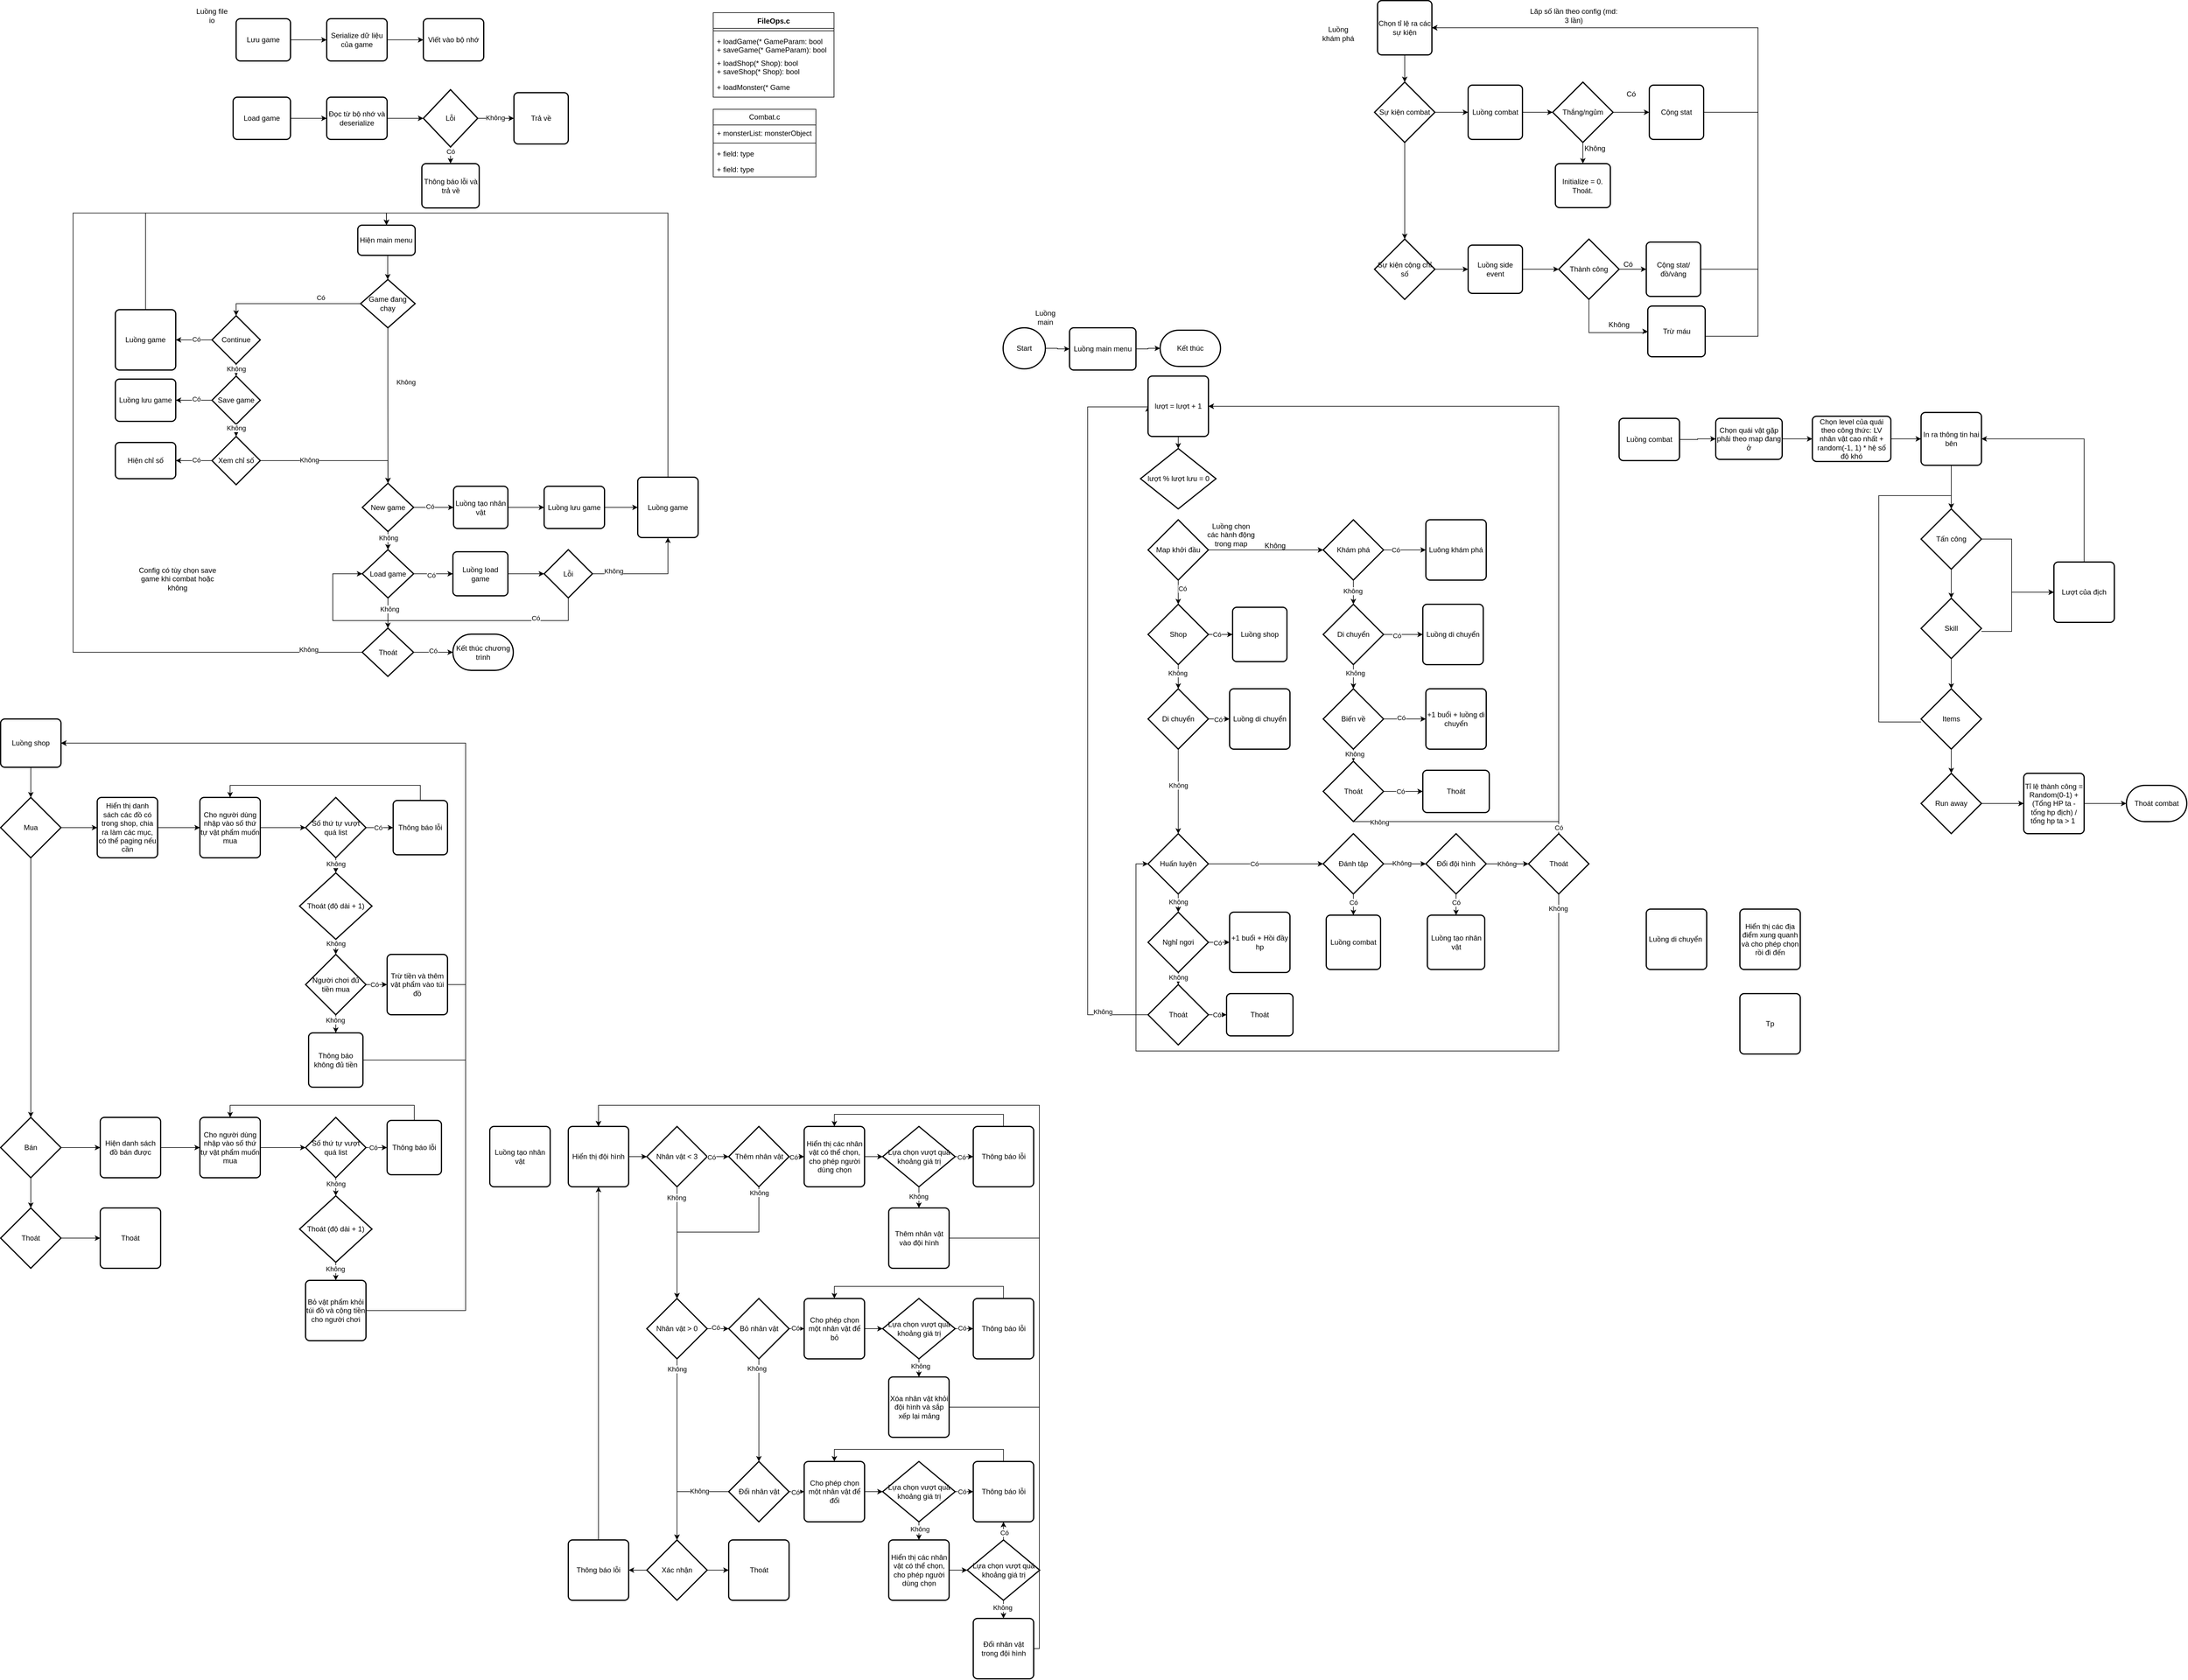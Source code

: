 <mxfile version="28.2.5">
  <diagram name="Page-1" id="REsOMPNNWmw8ulfZwF3x">
    <mxGraphModel dx="7067" dy="2633" grid="1" gridSize="10" guides="1" tooltips="1" connect="1" arrows="1" fold="1" page="1" pageScale="1" pageWidth="850" pageHeight="1100" math="0" shadow="0">
      <root>
        <mxCell id="0" />
        <mxCell id="1" parent="0" />
        <mxCell id="oJ3E4rCQZsHQg811ANoI-1" value="FileOps.c" style="swimlane;fontStyle=1;align=center;verticalAlign=top;childLayout=stackLayout;horizontal=1;startSize=26;horizontalStack=0;resizeParent=1;resizeParentMax=0;resizeLast=0;collapsible=1;marginBottom=0;whiteSpace=wrap;html=1;" parent="1" vertex="1">
          <mxGeometry x="40" y="40" width="200" height="140" as="geometry" />
        </mxCell>
        <mxCell id="oJ3E4rCQZsHQg811ANoI-3" value="" style="line;strokeWidth=1;fillColor=none;align=left;verticalAlign=middle;spacingTop=-1;spacingLeft=3;spacingRight=3;rotatable=0;labelPosition=right;points=[];portConstraint=eastwest;strokeColor=inherit;" parent="oJ3E4rCQZsHQg811ANoI-1" vertex="1">
          <mxGeometry y="26" width="200" height="8" as="geometry" />
        </mxCell>
        <mxCell id="oJ3E4rCQZsHQg811ANoI-4" value="&lt;div&gt;+ loadGame(* GameParam: bool&lt;/div&gt;+ saveGame(* GameParam): bool" style="text;strokeColor=none;fillColor=none;align=left;verticalAlign=top;spacingLeft=4;spacingRight=4;overflow=hidden;rotatable=0;points=[[0,0.5],[1,0.5]];portConstraint=eastwest;whiteSpace=wrap;html=1;" parent="oJ3E4rCQZsHQg811ANoI-1" vertex="1">
          <mxGeometry y="34" width="200" height="36" as="geometry" />
        </mxCell>
        <mxCell id="oJ3E4rCQZsHQg811ANoI-15" value="+ loadShop(* Shop): bool&lt;div&gt;+ saveShop(* Shop): bool&lt;/div&gt;" style="text;strokeColor=none;fillColor=none;align=left;verticalAlign=top;spacingLeft=4;spacingRight=4;overflow=hidden;rotatable=0;points=[[0,0.5],[1,0.5]];portConstraint=eastwest;whiteSpace=wrap;html=1;" parent="oJ3E4rCQZsHQg811ANoI-1" vertex="1">
          <mxGeometry y="70" width="200" height="40" as="geometry" />
        </mxCell>
        <mxCell id="oJ3E4rCQZsHQg811ANoI-16" value="+ loadMonster(* Game" style="text;strokeColor=none;fillColor=none;align=left;verticalAlign=top;spacingLeft=4;spacingRight=4;overflow=hidden;rotatable=0;points=[[0,0.5],[1,0.5]];portConstraint=eastwest;whiteSpace=wrap;html=1;" parent="oJ3E4rCQZsHQg811ANoI-1" vertex="1">
          <mxGeometry y="110" width="200" height="30" as="geometry" />
        </mxCell>
        <mxCell id="oJ3E4rCQZsHQg811ANoI-21" value="Combat.c" style="swimlane;fontStyle=0;childLayout=stackLayout;horizontal=1;startSize=26;fillColor=none;horizontalStack=0;resizeParent=1;resizeParentMax=0;resizeLast=0;collapsible=1;marginBottom=0;whiteSpace=wrap;html=1;" parent="1" vertex="1">
          <mxGeometry x="40" y="200" width="170" height="112" as="geometry" />
        </mxCell>
        <mxCell id="oJ3E4rCQZsHQg811ANoI-22" value="+ monsterList: monsterObject" style="text;strokeColor=none;fillColor=none;align=left;verticalAlign=top;spacingLeft=4;spacingRight=4;overflow=hidden;rotatable=0;points=[[0,0.5],[1,0.5]];portConstraint=eastwest;whiteSpace=wrap;html=1;" parent="oJ3E4rCQZsHQg811ANoI-21" vertex="1">
          <mxGeometry y="26" width="170" height="26" as="geometry" />
        </mxCell>
        <mxCell id="oJ3E4rCQZsHQg811ANoI-25" value="" style="line;strokeWidth=1;fillColor=none;align=left;verticalAlign=middle;spacingTop=-1;spacingLeft=3;spacingRight=3;rotatable=0;labelPosition=right;points=[];portConstraint=eastwest;strokeColor=inherit;" parent="oJ3E4rCQZsHQg811ANoI-21" vertex="1">
          <mxGeometry y="52" width="170" height="8" as="geometry" />
        </mxCell>
        <mxCell id="oJ3E4rCQZsHQg811ANoI-23" value="+ field: type" style="text;strokeColor=none;fillColor=none;align=left;verticalAlign=top;spacingLeft=4;spacingRight=4;overflow=hidden;rotatable=0;points=[[0,0.5],[1,0.5]];portConstraint=eastwest;whiteSpace=wrap;html=1;" parent="oJ3E4rCQZsHQg811ANoI-21" vertex="1">
          <mxGeometry y="60" width="170" height="26" as="geometry" />
        </mxCell>
        <mxCell id="oJ3E4rCQZsHQg811ANoI-24" value="+ field: type" style="text;strokeColor=none;fillColor=none;align=left;verticalAlign=top;spacingLeft=4;spacingRight=4;overflow=hidden;rotatable=0;points=[[0,0.5],[1,0.5]];portConstraint=eastwest;whiteSpace=wrap;html=1;" parent="oJ3E4rCQZsHQg811ANoI-21" vertex="1">
          <mxGeometry y="86" width="170" height="26" as="geometry" />
        </mxCell>
        <mxCell id="oJ3E4rCQZsHQg811ANoI-69" style="edgeStyle=orthogonalEdgeStyle;rounded=0;orthogonalLoop=1;jettySize=auto;html=1;" parent="1" source="oJ3E4rCQZsHQg811ANoI-26" target="oJ3E4rCQZsHQg811ANoI-58" edge="1">
          <mxGeometry relative="1" as="geometry" />
        </mxCell>
        <mxCell id="oJ3E4rCQZsHQg811ANoI-26" value="Start" style="strokeWidth=2;html=1;shape=mxgraph.flowchart.start_2;whiteSpace=wrap;" parent="1" vertex="1">
          <mxGeometry x="520" y="562" width="70" height="68" as="geometry" />
        </mxCell>
        <mxCell id="oJ3E4rCQZsHQg811ANoI-27" value="Hiện main menu" style="rounded=1;whiteSpace=wrap;html=1;absoluteArcSize=1;arcSize=14;strokeWidth=2;" parent="1" vertex="1">
          <mxGeometry x="-548.56" y="392" width="95" height="50" as="geometry" />
        </mxCell>
        <mxCell id="VBR34R2BidAj_h5bLNep-1" style="edgeStyle=orthogonalEdgeStyle;rounded=0;orthogonalLoop=1;jettySize=auto;html=1;" parent="1" source="oJ3E4rCQZsHQg811ANoI-28" target="oJ3E4rCQZsHQg811ANoI-37" edge="1">
          <mxGeometry relative="1" as="geometry">
            <mxPoint x="-456.06" y="861.5" as="sourcePoint" />
          </mxGeometry>
        </mxCell>
        <mxCell id="f5wrERzETFn6Pyd23jyl-24" value="Có" style="edgeLabel;html=1;align=center;verticalAlign=middle;resizable=0;points=[];" vertex="1" connectable="0" parent="VBR34R2BidAj_h5bLNep-1">
          <mxGeometry x="-0.181" y="2" relative="1" as="geometry">
            <mxPoint as="offset" />
          </mxGeometry>
        </mxCell>
        <mxCell id="VBR34R2BidAj_h5bLNep-5" style="edgeStyle=orthogonalEdgeStyle;rounded=0;orthogonalLoop=1;jettySize=auto;html=1;" parent="1" source="oJ3E4rCQZsHQg811ANoI-28" target="oJ3E4rCQZsHQg811ANoI-30" edge="1">
          <mxGeometry relative="1" as="geometry">
            <mxPoint x="-498.556" y="901.5" as="sourcePoint" />
          </mxGeometry>
        </mxCell>
        <mxCell id="f5wrERzETFn6Pyd23jyl-19" value="Không" style="edgeLabel;html=1;align=center;verticalAlign=middle;resizable=0;points=[];" vertex="1" connectable="0" parent="VBR34R2BidAj_h5bLNep-5">
          <mxGeometry x="-0.597" relative="1" as="geometry">
            <mxPoint as="offset" />
          </mxGeometry>
        </mxCell>
        <mxCell id="oJ3E4rCQZsHQg811ANoI-28" value="New game" style="strokeWidth=2;html=1;shape=mxgraph.flowchart.decision;whiteSpace=wrap;" parent="1" vertex="1">
          <mxGeometry x="-541.06" y="819.5" width="85" height="80" as="geometry" />
        </mxCell>
        <mxCell id="VBR34R2BidAj_h5bLNep-3" style="edgeStyle=orthogonalEdgeStyle;rounded=0;orthogonalLoop=1;jettySize=auto;html=1;" parent="1" source="oJ3E4rCQZsHQg811ANoI-30" target="oJ3E4rCQZsHQg811ANoI-72" edge="1">
          <mxGeometry relative="1" as="geometry" />
        </mxCell>
        <mxCell id="f5wrERzETFn6Pyd23jyl-25" value="Có" style="edgeLabel;html=1;align=center;verticalAlign=middle;resizable=0;points=[];" vertex="1" connectable="0" parent="VBR34R2BidAj_h5bLNep-3">
          <mxGeometry x="-0.123" y="-2" relative="1" as="geometry">
            <mxPoint as="offset" />
          </mxGeometry>
        </mxCell>
        <mxCell id="oJ3E4rCQZsHQg811ANoI-30" value="Load game" style="strokeWidth=2;html=1;shape=mxgraph.flowchart.decision;whiteSpace=wrap;" parent="1" vertex="1">
          <mxGeometry x="-541.06" y="929.5" width="85" height="80" as="geometry" />
        </mxCell>
        <mxCell id="VBR34R2BidAj_h5bLNep-7" style="edgeStyle=orthogonalEdgeStyle;rounded=0;orthogonalLoop=1;jettySize=auto;html=1;" parent="1" source="oJ3E4rCQZsHQg811ANoI-32" target="oJ3E4rCQZsHQg811ANoI-35" edge="1">
          <mxGeometry relative="1" as="geometry" />
        </mxCell>
        <mxCell id="f5wrERzETFn6Pyd23jyl-23" value="Có" style="edgeLabel;html=1;align=center;verticalAlign=middle;resizable=0;points=[];" vertex="1" connectable="0" parent="VBR34R2BidAj_h5bLNep-7">
          <mxGeometry x="-0.033" y="3" relative="1" as="geometry">
            <mxPoint as="offset" />
          </mxGeometry>
        </mxCell>
        <mxCell id="f5wrERzETFn6Pyd23jyl-21" style="edgeStyle=orthogonalEdgeStyle;rounded=0;orthogonalLoop=1;jettySize=auto;html=1;entryX=0.5;entryY=0;entryDx=0;entryDy=0;" edge="1" parent="1" source="oJ3E4rCQZsHQg811ANoI-32" target="oJ3E4rCQZsHQg811ANoI-27">
          <mxGeometry relative="1" as="geometry">
            <Array as="points">
              <mxPoint x="-1020" y="1100" />
              <mxPoint x="-1020" y="372" />
              <mxPoint x="-501" y="372" />
            </Array>
          </mxGeometry>
        </mxCell>
        <mxCell id="f5wrERzETFn6Pyd23jyl-22" value="Không" style="edgeLabel;html=1;align=center;verticalAlign=middle;resizable=0;points=[];" vertex="1" connectable="0" parent="f5wrERzETFn6Pyd23jyl-21">
          <mxGeometry x="-0.899" y="-5" relative="1" as="geometry">
            <mxPoint x="-1" as="offset" />
          </mxGeometry>
        </mxCell>
        <mxCell id="oJ3E4rCQZsHQg811ANoI-32" value="Thoát" style="strokeWidth=2;html=1;shape=mxgraph.flowchart.decision;whiteSpace=wrap;" parent="1" vertex="1">
          <mxGeometry x="-541.23" y="1059.5" width="85" height="80" as="geometry" />
        </mxCell>
        <mxCell id="oJ3E4rCQZsHQg811ANoI-34" style="edgeStyle=orthogonalEdgeStyle;rounded=0;orthogonalLoop=1;jettySize=auto;html=1;entryX=0;entryY=0.5;entryDx=0;entryDy=0;entryPerimeter=0;" parent="1" source="oJ3E4rCQZsHQg811ANoI-33" target="oJ3E4rCQZsHQg811ANoI-30" edge="1">
          <mxGeometry relative="1" as="geometry">
            <mxPoint x="-591.06" y="956.5" as="targetPoint" />
            <Array as="points">
              <mxPoint x="-200" y="1047" />
              <mxPoint x="-590" y="1047" />
              <mxPoint x="-590" y="970" />
            </Array>
          </mxGeometry>
        </mxCell>
        <mxCell id="f5wrERzETFn6Pyd23jyl-6" value="Có" style="edgeLabel;html=1;align=center;verticalAlign=middle;resizable=0;points=[];" vertex="1" connectable="0" parent="oJ3E4rCQZsHQg811ANoI-34">
          <mxGeometry x="-0.67" y="-4" relative="1" as="geometry">
            <mxPoint as="offset" />
          </mxGeometry>
        </mxCell>
        <mxCell id="j7GnpJIxGhJe8ZzKr4eX-4" style="edgeStyle=orthogonalEdgeStyle;rounded=0;orthogonalLoop=1;jettySize=auto;html=1;" parent="1" source="oJ3E4rCQZsHQg811ANoI-33" target="j7GnpJIxGhJe8ZzKr4eX-2" edge="1">
          <mxGeometry relative="1" as="geometry" />
        </mxCell>
        <mxCell id="f5wrERzETFn6Pyd23jyl-5" value="Không" style="edgeLabel;html=1;align=center;verticalAlign=middle;resizable=0;points=[];" vertex="1" connectable="0" parent="j7GnpJIxGhJe8ZzKr4eX-4">
          <mxGeometry x="-0.632" y="5" relative="1" as="geometry">
            <mxPoint x="1" as="offset" />
          </mxGeometry>
        </mxCell>
        <mxCell id="oJ3E4rCQZsHQg811ANoI-33" value="Lỗi" style="strokeWidth=2;html=1;shape=mxgraph.flowchart.decision;whiteSpace=wrap;" parent="1" vertex="1">
          <mxGeometry x="-240" y="929.5" width="80" height="80" as="geometry" />
        </mxCell>
        <mxCell id="oJ3E4rCQZsHQg811ANoI-35" value="Kết thúc chương trình" style="strokeWidth=2;html=1;shape=mxgraph.flowchart.terminator;whiteSpace=wrap;" parent="1" vertex="1">
          <mxGeometry x="-391.06" y="1069.5" width="100" height="60" as="geometry" />
        </mxCell>
        <mxCell id="VBR34R2BidAj_h5bLNep-2" style="edgeStyle=orthogonalEdgeStyle;rounded=0;orthogonalLoop=1;jettySize=auto;html=1;entryX=0;entryY=0.5;entryDx=0;entryDy=0;" parent="1" source="oJ3E4rCQZsHQg811ANoI-37" target="oJ3E4rCQZsHQg811ANoI-38" edge="1">
          <mxGeometry relative="1" as="geometry" />
        </mxCell>
        <mxCell id="oJ3E4rCQZsHQg811ANoI-37" value="Luồng tạo nhân vật" style="rounded=1;whiteSpace=wrap;html=1;absoluteArcSize=1;arcSize=14;strokeWidth=2;" parent="1" vertex="1">
          <mxGeometry x="-390" y="824.5" width="90" height="70" as="geometry" />
        </mxCell>
        <mxCell id="j7GnpJIxGhJe8ZzKr4eX-3" style="edgeStyle=orthogonalEdgeStyle;rounded=0;orthogonalLoop=1;jettySize=auto;html=1;" parent="1" source="oJ3E4rCQZsHQg811ANoI-38" target="j7GnpJIxGhJe8ZzKr4eX-2" edge="1">
          <mxGeometry relative="1" as="geometry" />
        </mxCell>
        <mxCell id="oJ3E4rCQZsHQg811ANoI-38" value="Luồng lưu game" style="rounded=1;whiteSpace=wrap;html=1;absoluteArcSize=1;arcSize=14;strokeWidth=2;" parent="1" vertex="1">
          <mxGeometry x="-240" y="824.5" width="100" height="70" as="geometry" />
        </mxCell>
        <mxCell id="oJ3E4rCQZsHQg811ANoI-129" style="edgeStyle=orthogonalEdgeStyle;rounded=0;orthogonalLoop=1;jettySize=auto;html=1;" parent="1" source="oJ3E4rCQZsHQg811ANoI-40" target="oJ3E4rCQZsHQg811ANoI-42" edge="1">
          <mxGeometry relative="1" as="geometry" />
        </mxCell>
        <mxCell id="j7GnpJIxGhJe8ZzKr4eX-14" value="Có" style="edgeLabel;html=1;align=center;verticalAlign=middle;resizable=0;points=[];" parent="oJ3E4rCQZsHQg811ANoI-129" vertex="1" connectable="0">
          <mxGeometry x="-0.333" y="7" relative="1" as="geometry">
            <mxPoint as="offset" />
          </mxGeometry>
        </mxCell>
        <mxCell id="oJ3E4rCQZsHQg811ANoI-40" value="Map khởi đầu" style="strokeWidth=2;html=1;shape=mxgraph.flowchart.decision;whiteSpace=wrap;" parent="1" vertex="1">
          <mxGeometry x="760" y="880" width="100" height="100" as="geometry" />
        </mxCell>
        <mxCell id="oJ3E4rCQZsHQg811ANoI-145" style="edgeStyle=orthogonalEdgeStyle;rounded=0;orthogonalLoop=1;jettySize=auto;html=1;" parent="1" source="oJ3E4rCQZsHQg811ANoI-42" target="oJ3E4rCQZsHQg811ANoI-79" edge="1">
          <mxGeometry relative="1" as="geometry" />
        </mxCell>
        <mxCell id="f5wrERzETFn6Pyd23jyl-26" value="Có" style="edgeLabel;html=1;align=center;verticalAlign=middle;resizable=0;points=[];" vertex="1" connectable="0" parent="oJ3E4rCQZsHQg811ANoI-145">
          <mxGeometry x="-0.333" relative="1" as="geometry">
            <mxPoint as="offset" />
          </mxGeometry>
        </mxCell>
        <mxCell id="oJ3E4rCQZsHQg811ANoI-42" value="Shop" style="strokeWidth=2;html=1;shape=mxgraph.flowchart.decision;whiteSpace=wrap;" parent="1" vertex="1">
          <mxGeometry x="760" y="1020" width="100" height="100" as="geometry" />
        </mxCell>
        <mxCell id="oJ3E4rCQZsHQg811ANoI-146" style="edgeStyle=orthogonalEdgeStyle;rounded=0;orthogonalLoop=1;jettySize=auto;html=1;" parent="1" source="oJ3E4rCQZsHQg811ANoI-43" target="oJ3E4rCQZsHQg811ANoI-80" edge="1">
          <mxGeometry relative="1" as="geometry" />
        </mxCell>
        <mxCell id="f5wrERzETFn6Pyd23jyl-28" value="Có" style="edgeLabel;html=1;align=center;verticalAlign=middle;resizable=0;points=[];" vertex="1" connectable="0" parent="oJ3E4rCQZsHQg811ANoI-146">
          <mxGeometry x="0.126" y="-1" relative="1" as="geometry">
            <mxPoint as="offset" />
          </mxGeometry>
        </mxCell>
        <mxCell id="oJ3E4rCQZsHQg811ANoI-43" value="Di chuyển" style="strokeWidth=2;html=1;shape=mxgraph.flowchart.decision;whiteSpace=wrap;" parent="1" vertex="1">
          <mxGeometry x="760" y="1160" width="100" height="100" as="geometry" />
        </mxCell>
        <mxCell id="oJ3E4rCQZsHQg811ANoI-137" style="edgeStyle=orthogonalEdgeStyle;rounded=0;orthogonalLoop=1;jettySize=auto;html=1;" parent="1" source="oJ3E4rCQZsHQg811ANoI-44" target="oJ3E4rCQZsHQg811ANoI-83" edge="1">
          <mxGeometry relative="1" as="geometry" />
        </mxCell>
        <mxCell id="f5wrERzETFn6Pyd23jyl-30" value="Có" style="edgeLabel;html=1;align=center;verticalAlign=middle;resizable=0;points=[];" vertex="1" connectable="0" parent="oJ3E4rCQZsHQg811ANoI-137">
          <mxGeometry x="-0.203" relative="1" as="geometry">
            <mxPoint as="offset" />
          </mxGeometry>
        </mxCell>
        <mxCell id="oJ3E4rCQZsHQg811ANoI-44" value="Huấn luyện" style="strokeWidth=2;html=1;shape=mxgraph.flowchart.decision;whiteSpace=wrap;" parent="1" vertex="1">
          <mxGeometry x="760" y="1400" width="100" height="100" as="geometry" />
        </mxCell>
        <mxCell id="oJ3E4rCQZsHQg811ANoI-135" style="edgeStyle=orthogonalEdgeStyle;rounded=0;orthogonalLoop=1;jettySize=auto;html=1;" parent="1" source="oJ3E4rCQZsHQg811ANoI-45" target="oJ3E4rCQZsHQg811ANoI-81" edge="1">
          <mxGeometry relative="1" as="geometry" />
        </mxCell>
        <mxCell id="f5wrERzETFn6Pyd23jyl-32" value="Có" style="edgeLabel;html=1;align=center;verticalAlign=middle;resizable=0;points=[];" vertex="1" connectable="0" parent="oJ3E4rCQZsHQg811ANoI-135">
          <mxGeometry x="-0.348" y="-1" relative="1" as="geometry">
            <mxPoint as="offset" />
          </mxGeometry>
        </mxCell>
        <mxCell id="oJ3E4rCQZsHQg811ANoI-45" value="Nghỉ ngơi" style="strokeWidth=2;html=1;shape=mxgraph.flowchart.decision;whiteSpace=wrap;" parent="1" vertex="1">
          <mxGeometry x="760" y="1530" width="100" height="100" as="geometry" />
        </mxCell>
        <mxCell id="oJ3E4rCQZsHQg811ANoI-123" style="edgeStyle=orthogonalEdgeStyle;rounded=0;orthogonalLoop=1;jettySize=auto;html=1;" parent="1" source="oJ3E4rCQZsHQg811ANoI-46" target="oJ3E4rCQZsHQg811ANoI-66" edge="1">
          <mxGeometry relative="1" as="geometry" />
        </mxCell>
        <mxCell id="f5wrERzETFn6Pyd23jyl-45" style="edgeStyle=orthogonalEdgeStyle;rounded=0;orthogonalLoop=1;jettySize=auto;html=1;" edge="1" parent="1" source="oJ3E4rCQZsHQg811ANoI-46" target="oJ3E4rCQZsHQg811ANoI-47">
          <mxGeometry relative="1" as="geometry" />
        </mxCell>
        <mxCell id="f5wrERzETFn6Pyd23jyl-46" value="Không" style="edgeLabel;html=1;align=center;verticalAlign=middle;resizable=0;points=[];" vertex="1" connectable="0" parent="f5wrERzETFn6Pyd23jyl-45">
          <mxGeometry x="-0.097" y="-1" relative="1" as="geometry">
            <mxPoint as="offset" />
          </mxGeometry>
        </mxCell>
        <mxCell id="oJ3E4rCQZsHQg811ANoI-46" value="Khám phá" style="strokeWidth=2;html=1;shape=mxgraph.flowchart.decision;whiteSpace=wrap;" parent="1" vertex="1">
          <mxGeometry x="1050" y="880" width="100" height="100" as="geometry" />
        </mxCell>
        <mxCell id="oJ3E4rCQZsHQg811ANoI-125" style="edgeStyle=orthogonalEdgeStyle;rounded=0;orthogonalLoop=1;jettySize=auto;html=1;" parent="1" source="oJ3E4rCQZsHQg811ANoI-47" target="oJ3E4rCQZsHQg811ANoI-48" edge="1">
          <mxGeometry relative="1" as="geometry" />
        </mxCell>
        <mxCell id="f5wrERzETFn6Pyd23jyl-47" value="Không" style="edgeLabel;html=1;align=center;verticalAlign=middle;resizable=0;points=[];" vertex="1" connectable="0" parent="oJ3E4rCQZsHQg811ANoI-125">
          <mxGeometry x="-0.332" y="3" relative="1" as="geometry">
            <mxPoint as="offset" />
          </mxGeometry>
        </mxCell>
        <mxCell id="oJ3E4rCQZsHQg811ANoI-144" style="edgeStyle=orthogonalEdgeStyle;rounded=0;orthogonalLoop=1;jettySize=auto;html=1;" parent="1" source="oJ3E4rCQZsHQg811ANoI-47" target="oJ3E4rCQZsHQg811ANoI-68" edge="1">
          <mxGeometry relative="1" as="geometry" />
        </mxCell>
        <mxCell id="oJ3E4rCQZsHQg811ANoI-47" value="Di chuyển" style="strokeWidth=2;html=1;shape=mxgraph.flowchart.decision;whiteSpace=wrap;" parent="1" vertex="1">
          <mxGeometry x="1050" y="1020" width="100" height="100" as="geometry" />
        </mxCell>
        <mxCell id="oJ3E4rCQZsHQg811ANoI-143" style="edgeStyle=orthogonalEdgeStyle;rounded=0;orthogonalLoop=1;jettySize=auto;html=1;" parent="1" source="oJ3E4rCQZsHQg811ANoI-48" target="oJ3E4rCQZsHQg811ANoI-78" edge="1">
          <mxGeometry relative="1" as="geometry" />
        </mxCell>
        <mxCell id="oJ3E4rCQZsHQg811ANoI-48" value="Biến về" style="strokeWidth=2;html=1;shape=mxgraph.flowchart.decision;whiteSpace=wrap;" parent="1" vertex="1">
          <mxGeometry x="1050" y="1160" width="100" height="100" as="geometry" />
        </mxCell>
        <mxCell id="oJ3E4rCQZsHQg811ANoI-98" style="edgeStyle=orthogonalEdgeStyle;rounded=0;orthogonalLoop=1;jettySize=auto;html=1;entryX=0.5;entryY=0;entryDx=0;entryDy=0;entryPerimeter=0;" parent="1" source="oJ3E4rCQZsHQg811ANoI-49" target="oJ3E4rCQZsHQg811ANoI-52" edge="1">
          <mxGeometry relative="1" as="geometry">
            <mxPoint x="1185" y="295" as="targetPoint" />
          </mxGeometry>
        </mxCell>
        <mxCell id="oJ3E4rCQZsHQg811ANoI-100" style="edgeStyle=orthogonalEdgeStyle;rounded=0;orthogonalLoop=1;jettySize=auto;html=1;" parent="1" source="oJ3E4rCQZsHQg811ANoI-49" target="oJ3E4rCQZsHQg811ANoI-53" edge="1">
          <mxGeometry relative="1" as="geometry" />
        </mxCell>
        <mxCell id="oJ3E4rCQZsHQg811ANoI-49" value="Sự kiện combat" style="strokeWidth=2;html=1;shape=mxgraph.flowchart.decision;whiteSpace=wrap;" parent="1" vertex="1">
          <mxGeometry x="1135" y="155" width="100" height="100" as="geometry" />
        </mxCell>
        <mxCell id="oJ3E4rCQZsHQg811ANoI-97" style="edgeStyle=orthogonalEdgeStyle;rounded=0;orthogonalLoop=1;jettySize=auto;html=1;" parent="1" source="oJ3E4rCQZsHQg811ANoI-50" target="oJ3E4rCQZsHQg811ANoI-49" edge="1">
          <mxGeometry relative="1" as="geometry" />
        </mxCell>
        <mxCell id="oJ3E4rCQZsHQg811ANoI-50" value="Chọn tỉ lệ ra các sự kiện" style="rounded=1;whiteSpace=wrap;html=1;absoluteArcSize=1;arcSize=14;strokeWidth=2;" parent="1" vertex="1">
          <mxGeometry x="1140" y="20" width="90" height="90" as="geometry" />
        </mxCell>
        <mxCell id="oJ3E4rCQZsHQg811ANoI-106" style="edgeStyle=orthogonalEdgeStyle;rounded=0;orthogonalLoop=1;jettySize=auto;html=1;" parent="1" source="oJ3E4rCQZsHQg811ANoI-52" target="oJ3E4rCQZsHQg811ANoI-65" edge="1">
          <mxGeometry relative="1" as="geometry" />
        </mxCell>
        <mxCell id="oJ3E4rCQZsHQg811ANoI-52" value="Sự kiện cộng chỉ số" style="strokeWidth=2;html=1;shape=mxgraph.flowchart.decision;whiteSpace=wrap;" parent="1" vertex="1">
          <mxGeometry x="1135" y="415" width="100" height="100" as="geometry" />
        </mxCell>
        <mxCell id="oJ3E4rCQZsHQg811ANoI-101" style="edgeStyle=orthogonalEdgeStyle;rounded=0;orthogonalLoop=1;jettySize=auto;html=1;" parent="1" source="oJ3E4rCQZsHQg811ANoI-53" target="oJ3E4rCQZsHQg811ANoI-54" edge="1">
          <mxGeometry relative="1" as="geometry" />
        </mxCell>
        <mxCell id="oJ3E4rCQZsHQg811ANoI-53" value="Luồng combat" style="rounded=1;whiteSpace=wrap;html=1;absoluteArcSize=1;arcSize=14;strokeWidth=2;" parent="1" vertex="1">
          <mxGeometry x="1290" y="160" width="90" height="90" as="geometry" />
        </mxCell>
        <mxCell id="oJ3E4rCQZsHQg811ANoI-102" style="edgeStyle=orthogonalEdgeStyle;rounded=0;orthogonalLoop=1;jettySize=auto;html=1;" parent="1" source="oJ3E4rCQZsHQg811ANoI-54" target="oJ3E4rCQZsHQg811ANoI-55" edge="1">
          <mxGeometry relative="1" as="geometry" />
        </mxCell>
        <mxCell id="oJ3E4rCQZsHQg811ANoI-103" style="edgeStyle=orthogonalEdgeStyle;rounded=0;orthogonalLoop=1;jettySize=auto;html=1;" parent="1" source="oJ3E4rCQZsHQg811ANoI-54" target="oJ3E4rCQZsHQg811ANoI-74" edge="1">
          <mxGeometry relative="1" as="geometry" />
        </mxCell>
        <mxCell id="oJ3E4rCQZsHQg811ANoI-54" value="Thắng/ngủm" style="strokeWidth=2;html=1;shape=mxgraph.flowchart.decision;whiteSpace=wrap;" parent="1" vertex="1">
          <mxGeometry x="1430" y="155" width="100" height="100" as="geometry" />
        </mxCell>
        <mxCell id="oJ3E4rCQZsHQg811ANoI-110" style="edgeStyle=orthogonalEdgeStyle;rounded=0;orthogonalLoop=1;jettySize=auto;html=1;entryX=1;entryY=0.5;entryDx=0;entryDy=0;" parent="1" source="oJ3E4rCQZsHQg811ANoI-55" target="oJ3E4rCQZsHQg811ANoI-50" edge="1">
          <mxGeometry relative="1" as="geometry">
            <mxPoint x="1230" y="60" as="targetPoint" />
            <Array as="points">
              <mxPoint x="1770" y="205" />
              <mxPoint x="1770" y="65" />
            </Array>
          </mxGeometry>
        </mxCell>
        <mxCell id="oJ3E4rCQZsHQg811ANoI-55" value="Cộng stat" style="rounded=1;whiteSpace=wrap;html=1;absoluteArcSize=1;arcSize=14;strokeWidth=2;" parent="1" vertex="1">
          <mxGeometry x="1590" y="160" width="90" height="90" as="geometry" />
        </mxCell>
        <mxCell id="oJ3E4rCQZsHQg811ANoI-56" value="Config có tùy chọn save game khi combat hoặc không" style="text;html=1;align=center;verticalAlign=middle;whiteSpace=wrap;rounded=0;" parent="1" vertex="1">
          <mxGeometry x="-917.5" y="963" width="140" height="30" as="geometry" />
        </mxCell>
        <mxCell id="oJ3E4rCQZsHQg811ANoI-134" style="edgeStyle=orthogonalEdgeStyle;rounded=0;orthogonalLoop=1;jettySize=auto;html=1;entryX=0;entryY=0.5;entryDx=0;entryDy=0;" parent="1" source="oJ3E4rCQZsHQg811ANoI-57" target="oJ3E4rCQZsHQg811ANoI-90" edge="1">
          <mxGeometry relative="1" as="geometry" />
        </mxCell>
        <mxCell id="f5wrERzETFn6Pyd23jyl-34" value="Có" style="edgeLabel;html=1;align=center;verticalAlign=middle;resizable=0;points=[];" vertex="1" connectable="0" parent="oJ3E4rCQZsHQg811ANoI-134">
          <mxGeometry x="0.333" relative="1" as="geometry">
            <mxPoint as="offset" />
          </mxGeometry>
        </mxCell>
        <mxCell id="f5wrERzETFn6Pyd23jyl-122" style="edgeStyle=orthogonalEdgeStyle;rounded=0;orthogonalLoop=1;jettySize=auto;html=1;entryX=0;entryY=0.5;entryDx=0;entryDy=0;" edge="1" parent="1" source="oJ3E4rCQZsHQg811ANoI-57" target="f5wrERzETFn6Pyd23jyl-117">
          <mxGeometry relative="1" as="geometry">
            <Array as="points">
              <mxPoint x="660" y="1700" />
              <mxPoint x="660" y="693" />
            </Array>
          </mxGeometry>
        </mxCell>
        <mxCell id="f5wrERzETFn6Pyd23jyl-123" value="Không" style="edgeLabel;html=1;align=center;verticalAlign=middle;resizable=0;points=[];" vertex="1" connectable="0" parent="f5wrERzETFn6Pyd23jyl-122">
          <mxGeometry x="-0.876" y="-5" relative="1" as="geometry">
            <mxPoint as="offset" />
          </mxGeometry>
        </mxCell>
        <mxCell id="oJ3E4rCQZsHQg811ANoI-57" value="Thoát" style="strokeWidth=2;html=1;shape=mxgraph.flowchart.decision;whiteSpace=wrap;" parent="1" vertex="1">
          <mxGeometry x="760" y="1650" width="100" height="100" as="geometry" />
        </mxCell>
        <mxCell id="j7GnpJIxGhJe8ZzKr4eX-9" style="edgeStyle=orthogonalEdgeStyle;rounded=0;orthogonalLoop=1;jettySize=auto;html=1;" parent="1" source="oJ3E4rCQZsHQg811ANoI-58" target="j7GnpJIxGhJe8ZzKr4eX-8" edge="1">
          <mxGeometry relative="1" as="geometry" />
        </mxCell>
        <mxCell id="oJ3E4rCQZsHQg811ANoI-58" value="Luồng main menu" style="rounded=1;whiteSpace=wrap;html=1;absoluteArcSize=1;arcSize=14;strokeWidth=2;" parent="1" vertex="1">
          <mxGeometry x="630" y="562" width="110" height="70" as="geometry" />
        </mxCell>
        <mxCell id="oJ3E4rCQZsHQg811ANoI-60" value="Game đang chạy" style="strokeWidth=2;html=1;shape=mxgraph.flowchart.decision;whiteSpace=wrap;" parent="1" vertex="1">
          <mxGeometry x="-543.9" y="482" width="90.34" height="80" as="geometry" />
        </mxCell>
        <mxCell id="f5wrERzETFn6Pyd23jyl-2" style="edgeStyle=orthogonalEdgeStyle;rounded=0;orthogonalLoop=1;jettySize=auto;html=1;entryX=1;entryY=0.5;entryDx=0;entryDy=0;" edge="1" parent="1" source="oJ3E4rCQZsHQg811ANoI-61" target="f5wrERzETFn6Pyd23jyl-1">
          <mxGeometry relative="1" as="geometry" />
        </mxCell>
        <mxCell id="f5wrERzETFn6Pyd23jyl-14" value="Có" style="edgeLabel;html=1;align=center;verticalAlign=middle;resizable=0;points=[];" vertex="1" connectable="0" parent="f5wrERzETFn6Pyd23jyl-2">
          <mxGeometry x="-0.135" y="-2" relative="1" as="geometry">
            <mxPoint as="offset" />
          </mxGeometry>
        </mxCell>
        <mxCell id="oJ3E4rCQZsHQg811ANoI-61" value="Save game" style="strokeWidth=2;html=1;shape=mxgraph.flowchart.decision;whiteSpace=wrap;" parent="1" vertex="1">
          <mxGeometry x="-790" y="642" width="80" height="80" as="geometry" />
        </mxCell>
        <mxCell id="f5wrERzETFn6Pyd23jyl-12" style="edgeStyle=orthogonalEdgeStyle;rounded=0;orthogonalLoop=1;jettySize=auto;html=1;entryX=1;entryY=0.5;entryDx=0;entryDy=0;" edge="1" parent="1" source="oJ3E4rCQZsHQg811ANoI-63" target="f5wrERzETFn6Pyd23jyl-11">
          <mxGeometry relative="1" as="geometry" />
        </mxCell>
        <mxCell id="f5wrERzETFn6Pyd23jyl-15" value="Có" style="edgeLabel;html=1;align=center;verticalAlign=middle;resizable=0;points=[];" vertex="1" connectable="0" parent="f5wrERzETFn6Pyd23jyl-12">
          <mxGeometry x="-0.135" y="-1" relative="1" as="geometry">
            <mxPoint as="offset" />
          </mxGeometry>
        </mxCell>
        <mxCell id="oJ3E4rCQZsHQg811ANoI-63" value="Xem chỉ số" style="strokeWidth=2;html=1;shape=mxgraph.flowchart.decision;whiteSpace=wrap;" parent="1" vertex="1">
          <mxGeometry x="-790" y="742" width="80" height="80" as="geometry" />
        </mxCell>
        <mxCell id="oJ3E4rCQZsHQg811ANoI-107" style="edgeStyle=orthogonalEdgeStyle;rounded=0;orthogonalLoop=1;jettySize=auto;html=1;" parent="1" source="oJ3E4rCQZsHQg811ANoI-65" target="oJ3E4rCQZsHQg811ANoI-75" edge="1">
          <mxGeometry relative="1" as="geometry" />
        </mxCell>
        <mxCell id="oJ3E4rCQZsHQg811ANoI-65" value="Luồng side event" style="rounded=1;whiteSpace=wrap;html=1;absoluteArcSize=1;arcSize=14;strokeWidth=2;" parent="1" vertex="1">
          <mxGeometry x="1290" y="425" width="90" height="80" as="geometry" />
        </mxCell>
        <mxCell id="oJ3E4rCQZsHQg811ANoI-66" value="Luông khám phá" style="rounded=1;whiteSpace=wrap;html=1;absoluteArcSize=1;arcSize=14;strokeWidth=2;" parent="1" vertex="1">
          <mxGeometry x="1220" y="880" width="100" height="100" as="geometry" />
        </mxCell>
        <mxCell id="oJ3E4rCQZsHQg811ANoI-68" value="Luồng di chuyển" style="rounded=1;whiteSpace=wrap;html=1;absoluteArcSize=1;arcSize=14;strokeWidth=2;" parent="1" vertex="1">
          <mxGeometry x="1215" y="1020" width="100" height="100" as="geometry" />
        </mxCell>
        <mxCell id="oJ3E4rCQZsHQg811ANoI-72" value="Luồng load game" style="rounded=1;whiteSpace=wrap;html=1;absoluteArcSize=1;arcSize=14;strokeWidth=2;" parent="1" vertex="1">
          <mxGeometry x="-391.06" y="933" width="91.06" height="73" as="geometry" />
        </mxCell>
        <mxCell id="oJ3E4rCQZsHQg811ANoI-74" value="Initialize = 0. Thoát." style="rounded=1;whiteSpace=wrap;html=1;absoluteArcSize=1;arcSize=14;strokeWidth=2;" parent="1" vertex="1">
          <mxGeometry x="1434.47" y="290" width="91.06" height="73" as="geometry" />
        </mxCell>
        <mxCell id="oJ3E4rCQZsHQg811ANoI-108" style="edgeStyle=orthogonalEdgeStyle;rounded=0;orthogonalLoop=1;jettySize=auto;html=1;" parent="1" source="oJ3E4rCQZsHQg811ANoI-75" target="oJ3E4rCQZsHQg811ANoI-76" edge="1">
          <mxGeometry relative="1" as="geometry" />
        </mxCell>
        <mxCell id="f5wrERzETFn6Pyd23jyl-236" style="edgeStyle=orthogonalEdgeStyle;rounded=0;orthogonalLoop=1;jettySize=auto;html=1;entryX=0;entryY=0.5;entryDx=0;entryDy=0;" edge="1" parent="1" source="oJ3E4rCQZsHQg811ANoI-75" target="f5wrERzETFn6Pyd23jyl-234">
          <mxGeometry relative="1" as="geometry">
            <Array as="points">
              <mxPoint x="1490" y="570" />
              <mxPoint x="1585" y="570" />
            </Array>
          </mxGeometry>
        </mxCell>
        <mxCell id="oJ3E4rCQZsHQg811ANoI-75" value="Thành công" style="strokeWidth=2;html=1;shape=mxgraph.flowchart.decision;whiteSpace=wrap;" parent="1" vertex="1">
          <mxGeometry x="1440" y="415" width="100" height="100" as="geometry" />
        </mxCell>
        <mxCell id="oJ3E4rCQZsHQg811ANoI-76" value="Cộng stat/ đồ/vàng" style="rounded=1;whiteSpace=wrap;html=1;absoluteArcSize=1;arcSize=14;strokeWidth=2;" parent="1" vertex="1">
          <mxGeometry x="1585" y="420" width="90" height="90" as="geometry" />
        </mxCell>
        <mxCell id="oJ3E4rCQZsHQg811ANoI-78" value="+1 buổi + luồng di chuyển" style="rounded=1;whiteSpace=wrap;html=1;absoluteArcSize=1;arcSize=14;strokeWidth=2;" parent="1" vertex="1">
          <mxGeometry x="1220" y="1160" width="100" height="100" as="geometry" />
        </mxCell>
        <mxCell id="oJ3E4rCQZsHQg811ANoI-79" value="Luồng shop" style="rounded=1;whiteSpace=wrap;html=1;absoluteArcSize=1;arcSize=14;strokeWidth=2;" parent="1" vertex="1">
          <mxGeometry x="900" y="1025" width="90" height="90" as="geometry" />
        </mxCell>
        <mxCell id="oJ3E4rCQZsHQg811ANoI-80" value="Luồng di chuyển" style="rounded=1;whiteSpace=wrap;html=1;absoluteArcSize=1;arcSize=14;strokeWidth=2;" parent="1" vertex="1">
          <mxGeometry x="895" y="1160" width="100" height="100" as="geometry" />
        </mxCell>
        <mxCell id="oJ3E4rCQZsHQg811ANoI-81" value="+1 buổi + Hồi đầy hp" style="rounded=1;whiteSpace=wrap;html=1;absoluteArcSize=1;arcSize=14;strokeWidth=2;" parent="1" vertex="1">
          <mxGeometry x="895" y="1530" width="100" height="100" as="geometry" />
        </mxCell>
        <mxCell id="oJ3E4rCQZsHQg811ANoI-138" style="edgeStyle=orthogonalEdgeStyle;rounded=0;orthogonalLoop=1;jettySize=auto;html=1;" parent="1" source="oJ3E4rCQZsHQg811ANoI-83" target="oJ3E4rCQZsHQg811ANoI-84" edge="1">
          <mxGeometry relative="1" as="geometry" />
        </mxCell>
        <mxCell id="f5wrERzETFn6Pyd23jyl-37" value="Không" style="edgeLabel;html=1;align=center;verticalAlign=middle;resizable=0;points=[];" vertex="1" connectable="0" parent="oJ3E4rCQZsHQg811ANoI-138">
          <mxGeometry x="-0.139" y="1" relative="1" as="geometry">
            <mxPoint as="offset" />
          </mxGeometry>
        </mxCell>
        <mxCell id="oJ3E4rCQZsHQg811ANoI-140" style="edgeStyle=orthogonalEdgeStyle;rounded=0;orthogonalLoop=1;jettySize=auto;html=1;" parent="1" source="oJ3E4rCQZsHQg811ANoI-83" target="oJ3E4rCQZsHQg811ANoI-86" edge="1">
          <mxGeometry relative="1" as="geometry" />
        </mxCell>
        <mxCell id="f5wrERzETFn6Pyd23jyl-35" value="Có" style="edgeLabel;html=1;align=center;verticalAlign=middle;resizable=0;points=[];" vertex="1" connectable="0" parent="oJ3E4rCQZsHQg811ANoI-140">
          <mxGeometry x="-0.398" relative="1" as="geometry">
            <mxPoint as="offset" />
          </mxGeometry>
        </mxCell>
        <mxCell id="oJ3E4rCQZsHQg811ANoI-83" value="Đánh tập" style="strokeWidth=2;html=1;shape=mxgraph.flowchart.decision;whiteSpace=wrap;" parent="1" vertex="1">
          <mxGeometry x="1050" y="1400" width="100" height="100" as="geometry" />
        </mxCell>
        <mxCell id="oJ3E4rCQZsHQg811ANoI-139" style="edgeStyle=orthogonalEdgeStyle;rounded=0;orthogonalLoop=1;jettySize=auto;html=1;" parent="1" source="oJ3E4rCQZsHQg811ANoI-84" target="oJ3E4rCQZsHQg811ANoI-85" edge="1">
          <mxGeometry relative="1" as="geometry" />
        </mxCell>
        <mxCell id="f5wrERzETFn6Pyd23jyl-38" value="Không" style="edgeLabel;html=1;align=center;verticalAlign=middle;resizable=0;points=[];" vertex="1" connectable="0" parent="oJ3E4rCQZsHQg811ANoI-139">
          <mxGeometry x="-0.049" relative="1" as="geometry">
            <mxPoint as="offset" />
          </mxGeometry>
        </mxCell>
        <mxCell id="oJ3E4rCQZsHQg811ANoI-141" style="edgeStyle=orthogonalEdgeStyle;rounded=0;orthogonalLoop=1;jettySize=auto;html=1;entryX=0.5;entryY=0;entryDx=0;entryDy=0;" parent="1" source="oJ3E4rCQZsHQg811ANoI-84" target="oJ3E4rCQZsHQg811ANoI-87" edge="1">
          <mxGeometry relative="1" as="geometry" />
        </mxCell>
        <mxCell id="f5wrERzETFn6Pyd23jyl-36" value="Có" style="edgeLabel;html=1;align=center;verticalAlign=middle;resizable=0;points=[];" vertex="1" connectable="0" parent="oJ3E4rCQZsHQg811ANoI-141">
          <mxGeometry x="-0.398" relative="1" as="geometry">
            <mxPoint as="offset" />
          </mxGeometry>
        </mxCell>
        <mxCell id="oJ3E4rCQZsHQg811ANoI-84" value="Đổi đội hình" style="strokeWidth=2;html=1;shape=mxgraph.flowchart.decision;whiteSpace=wrap;" parent="1" vertex="1">
          <mxGeometry x="1220" y="1400" width="100" height="100" as="geometry" />
        </mxCell>
        <mxCell id="f5wrERzETFn6Pyd23jyl-53" style="edgeStyle=orthogonalEdgeStyle;rounded=0;orthogonalLoop=1;jettySize=auto;html=1;" edge="1" parent="1" source="oJ3E4rCQZsHQg811ANoI-85" target="oJ3E4rCQZsHQg811ANoI-44">
          <mxGeometry relative="1" as="geometry">
            <Array as="points">
              <mxPoint x="1440" y="1760" />
              <mxPoint x="740" y="1760" />
              <mxPoint x="740" y="1450" />
            </Array>
          </mxGeometry>
        </mxCell>
        <mxCell id="f5wrERzETFn6Pyd23jyl-54" value="Không" style="edgeLabel;html=1;align=center;verticalAlign=middle;resizable=0;points=[];" vertex="1" connectable="0" parent="f5wrERzETFn6Pyd23jyl-53">
          <mxGeometry x="-0.963" y="-1" relative="1" as="geometry">
            <mxPoint as="offset" />
          </mxGeometry>
        </mxCell>
        <mxCell id="f5wrERzETFn6Pyd23jyl-120" style="edgeStyle=orthogonalEdgeStyle;rounded=0;orthogonalLoop=1;jettySize=auto;html=1;entryX=1;entryY=0.5;entryDx=0;entryDy=0;" edge="1" parent="1" source="oJ3E4rCQZsHQg811ANoI-85" target="f5wrERzETFn6Pyd23jyl-117">
          <mxGeometry relative="1" as="geometry">
            <Array as="points">
              <mxPoint x="1440" y="692" />
            </Array>
          </mxGeometry>
        </mxCell>
        <mxCell id="f5wrERzETFn6Pyd23jyl-121" value="Có" style="edgeLabel;html=1;align=center;verticalAlign=middle;resizable=0;points=[];" vertex="1" connectable="0" parent="f5wrERzETFn6Pyd23jyl-120">
          <mxGeometry x="-0.963" relative="1" as="geometry">
            <mxPoint y="14" as="offset" />
          </mxGeometry>
        </mxCell>
        <mxCell id="oJ3E4rCQZsHQg811ANoI-85" value="Thoát" style="strokeWidth=2;html=1;shape=mxgraph.flowchart.decision;whiteSpace=wrap;" parent="1" vertex="1">
          <mxGeometry x="1390" y="1400" width="100" height="100" as="geometry" />
        </mxCell>
        <mxCell id="oJ3E4rCQZsHQg811ANoI-86" value="Luồng combat" style="rounded=1;whiteSpace=wrap;html=1;absoluteArcSize=1;arcSize=14;strokeWidth=2;" parent="1" vertex="1">
          <mxGeometry x="1055" y="1535" width="90" height="90" as="geometry" />
        </mxCell>
        <mxCell id="oJ3E4rCQZsHQg811ANoI-87" value="Luồng tạo nhân vật" style="rounded=1;whiteSpace=wrap;html=1;absoluteArcSize=1;arcSize=14;strokeWidth=2;" parent="1" vertex="1">
          <mxGeometry x="1222.5" y="1535" width="95" height="90" as="geometry" />
        </mxCell>
        <mxCell id="oJ3E4rCQZsHQg811ANoI-142" style="edgeStyle=orthogonalEdgeStyle;rounded=0;orthogonalLoop=1;jettySize=auto;html=1;" parent="1" source="oJ3E4rCQZsHQg811ANoI-88" target="oJ3E4rCQZsHQg811ANoI-89" edge="1">
          <mxGeometry relative="1" as="geometry" />
        </mxCell>
        <mxCell id="f5wrERzETFn6Pyd23jyl-39" value="Có" style="edgeLabel;html=1;align=center;verticalAlign=middle;resizable=0;points=[];" vertex="1" connectable="0" parent="oJ3E4rCQZsHQg811ANoI-142">
          <mxGeometry x="-0.133" relative="1" as="geometry">
            <mxPoint as="offset" />
          </mxGeometry>
        </mxCell>
        <mxCell id="f5wrERzETFn6Pyd23jyl-124" style="edgeStyle=orthogonalEdgeStyle;rounded=0;orthogonalLoop=1;jettySize=auto;html=1;entryX=1;entryY=0.5;entryDx=0;entryDy=0;exitX=0.5;exitY=1;exitDx=0;exitDy=0;exitPerimeter=0;" edge="1" parent="1" source="oJ3E4rCQZsHQg811ANoI-88" target="f5wrERzETFn6Pyd23jyl-117">
          <mxGeometry relative="1" as="geometry">
            <Array as="points">
              <mxPoint x="1440" y="1380" />
              <mxPoint x="1440" y="692" />
            </Array>
          </mxGeometry>
        </mxCell>
        <mxCell id="f5wrERzETFn6Pyd23jyl-125" value="Không" style="edgeLabel;html=1;align=center;verticalAlign=middle;resizable=0;points=[];" vertex="1" connectable="0" parent="f5wrERzETFn6Pyd23jyl-124">
          <mxGeometry x="-0.947" y="-1" relative="1" as="geometry">
            <mxPoint as="offset" />
          </mxGeometry>
        </mxCell>
        <mxCell id="oJ3E4rCQZsHQg811ANoI-88" value="Thoát" style="strokeWidth=2;html=1;shape=mxgraph.flowchart.decision;whiteSpace=wrap;" parent="1" vertex="1">
          <mxGeometry x="1050" y="1280" width="100" height="100" as="geometry" />
        </mxCell>
        <mxCell id="oJ3E4rCQZsHQg811ANoI-89" value="Thoát" style="rounded=1;whiteSpace=wrap;html=1;absoluteArcSize=1;arcSize=14;strokeWidth=2;" parent="1" vertex="1">
          <mxGeometry x="1215" y="1295" width="110" height="70" as="geometry" />
        </mxCell>
        <mxCell id="oJ3E4rCQZsHQg811ANoI-90" value="Thoát" style="rounded=1;whiteSpace=wrap;html=1;absoluteArcSize=1;arcSize=14;strokeWidth=2;" parent="1" vertex="1">
          <mxGeometry x="890" y="1665" width="110" height="70" as="geometry" />
        </mxCell>
        <mxCell id="oJ3E4rCQZsHQg811ANoI-112" value="Có" style="text;html=1;align=center;verticalAlign=middle;whiteSpace=wrap;rounded=0;" parent="1" vertex="1">
          <mxGeometry x="1530" y="160" width="60" height="30" as="geometry" />
        </mxCell>
        <mxCell id="oJ3E4rCQZsHQg811ANoI-114" value="" style="edgeStyle=orthogonalEdgeStyle;rounded=0;orthogonalLoop=1;jettySize=auto;html=1;entryX=1;entryY=0.5;entryDx=0;entryDy=0;exitX=1;exitY=0.5;exitDx=0;exitDy=0;" parent="1" source="oJ3E4rCQZsHQg811ANoI-76" target="oJ3E4rCQZsHQg811ANoI-50" edge="1">
          <mxGeometry relative="1" as="geometry">
            <mxPoint x="1230" y="65" as="targetPoint" />
            <mxPoint x="1680" y="485" as="sourcePoint" />
            <Array as="points">
              <mxPoint x="1770" y="465" />
              <mxPoint x="1770" y="65" />
            </Array>
          </mxGeometry>
        </mxCell>
        <mxCell id="oJ3E4rCQZsHQg811ANoI-113" value="Lăp số lần theo config (md: 3 lần)" style="text;html=1;align=center;verticalAlign=middle;whiteSpace=wrap;rounded=0;" parent="1" vertex="1">
          <mxGeometry x="1390" y="30" width="150" height="30" as="geometry" />
        </mxCell>
        <mxCell id="oJ3E4rCQZsHQg811ANoI-116" value="Không" style="text;html=1;align=center;verticalAlign=middle;whiteSpace=wrap;rounded=0;" parent="1" vertex="1">
          <mxGeometry x="1470" y="250" width="60" height="30" as="geometry" />
        </mxCell>
        <mxCell id="oJ3E4rCQZsHQg811ANoI-117" value="Không" style="text;html=1;align=center;verticalAlign=middle;whiteSpace=wrap;rounded=0;" parent="1" vertex="1">
          <mxGeometry x="1510" y="542" width="60" height="30" as="geometry" />
        </mxCell>
        <mxCell id="oJ3E4rCQZsHQg811ANoI-118" value="Có" style="text;html=1;align=center;verticalAlign=middle;whiteSpace=wrap;rounded=0;" parent="1" vertex="1">
          <mxGeometry x="1525" y="442" width="60" height="30" as="geometry" />
        </mxCell>
        <mxCell id="oJ3E4rCQZsHQg811ANoI-122" style="edgeStyle=orthogonalEdgeStyle;rounded=0;orthogonalLoop=1;jettySize=auto;html=1;entryX=0;entryY=0.5;entryDx=0;entryDy=0;entryPerimeter=0;" parent="1" source="oJ3E4rCQZsHQg811ANoI-40" target="oJ3E4rCQZsHQg811ANoI-46" edge="1">
          <mxGeometry relative="1" as="geometry" />
        </mxCell>
        <mxCell id="oJ3E4rCQZsHQg811ANoI-127" style="edgeStyle=orthogonalEdgeStyle;rounded=0;orthogonalLoop=1;jettySize=auto;html=1;entryX=0.5;entryY=0;entryDx=0;entryDy=0;entryPerimeter=0;" parent="1" source="oJ3E4rCQZsHQg811ANoI-48" target="oJ3E4rCQZsHQg811ANoI-88" edge="1">
          <mxGeometry relative="1" as="geometry" />
        </mxCell>
        <mxCell id="f5wrERzETFn6Pyd23jyl-48" value="Không" style="edgeLabel;html=1;align=center;verticalAlign=middle;resizable=0;points=[];" vertex="1" connectable="0" parent="oJ3E4rCQZsHQg811ANoI-127">
          <mxGeometry x="-0.751" y="2" relative="1" as="geometry">
            <mxPoint as="offset" />
          </mxGeometry>
        </mxCell>
        <mxCell id="oJ3E4rCQZsHQg811ANoI-130" style="edgeStyle=orthogonalEdgeStyle;rounded=0;orthogonalLoop=1;jettySize=auto;html=1;entryX=0.5;entryY=0;entryDx=0;entryDy=0;entryPerimeter=0;" parent="1" source="oJ3E4rCQZsHQg811ANoI-42" target="oJ3E4rCQZsHQg811ANoI-43" edge="1">
          <mxGeometry relative="1" as="geometry" />
        </mxCell>
        <mxCell id="f5wrERzETFn6Pyd23jyl-27" value="Không" style="edgeLabel;html=1;align=center;verticalAlign=middle;resizable=0;points=[];" vertex="1" connectable="0" parent="oJ3E4rCQZsHQg811ANoI-130">
          <mxGeometry x="-0.3" y="-1" relative="1" as="geometry">
            <mxPoint as="offset" />
          </mxGeometry>
        </mxCell>
        <mxCell id="oJ3E4rCQZsHQg811ANoI-131" style="edgeStyle=orthogonalEdgeStyle;rounded=0;orthogonalLoop=1;jettySize=auto;html=1;entryX=0.5;entryY=0;entryDx=0;entryDy=0;entryPerimeter=0;" parent="1" source="oJ3E4rCQZsHQg811ANoI-43" target="oJ3E4rCQZsHQg811ANoI-44" edge="1">
          <mxGeometry relative="1" as="geometry" />
        </mxCell>
        <mxCell id="f5wrERzETFn6Pyd23jyl-29" value="Không" style="edgeLabel;html=1;align=center;verticalAlign=middle;resizable=0;points=[];" vertex="1" connectable="0" parent="oJ3E4rCQZsHQg811ANoI-131">
          <mxGeometry x="-0.143" relative="1" as="geometry">
            <mxPoint as="offset" />
          </mxGeometry>
        </mxCell>
        <mxCell id="oJ3E4rCQZsHQg811ANoI-132" style="edgeStyle=orthogonalEdgeStyle;rounded=0;orthogonalLoop=1;jettySize=auto;html=1;entryX=0.5;entryY=0;entryDx=0;entryDy=0;entryPerimeter=0;" parent="1" source="oJ3E4rCQZsHQg811ANoI-44" target="oJ3E4rCQZsHQg811ANoI-45" edge="1">
          <mxGeometry relative="1" as="geometry" />
        </mxCell>
        <mxCell id="f5wrERzETFn6Pyd23jyl-31" value="Không" style="edgeLabel;html=1;align=center;verticalAlign=middle;resizable=0;points=[];" vertex="1" connectable="0" parent="oJ3E4rCQZsHQg811ANoI-132">
          <mxGeometry x="0.307" relative="1" as="geometry">
            <mxPoint as="offset" />
          </mxGeometry>
        </mxCell>
        <mxCell id="oJ3E4rCQZsHQg811ANoI-133" style="edgeStyle=orthogonalEdgeStyle;rounded=0;orthogonalLoop=1;jettySize=auto;html=1;entryX=0.5;entryY=0;entryDx=0;entryDy=0;entryPerimeter=0;" parent="1" source="oJ3E4rCQZsHQg811ANoI-45" target="oJ3E4rCQZsHQg811ANoI-57" edge="1">
          <mxGeometry relative="1" as="geometry" />
        </mxCell>
        <mxCell id="f5wrERzETFn6Pyd23jyl-33" value="Không" style="edgeLabel;html=1;align=center;verticalAlign=middle;resizable=0;points=[];" vertex="1" connectable="0" parent="oJ3E4rCQZsHQg811ANoI-133">
          <mxGeometry x="0.6" relative="1" as="geometry">
            <mxPoint as="offset" />
          </mxGeometry>
        </mxCell>
        <mxCell id="oJ3E4rCQZsHQg811ANoI-147" style="edgeStyle=orthogonalEdgeStyle;rounded=0;orthogonalLoop=1;jettySize=auto;html=1;entryX=0.5;entryY=0;entryDx=0;entryDy=0;entryPerimeter=0;" parent="1" source="oJ3E4rCQZsHQg811ANoI-27" target="oJ3E4rCQZsHQg811ANoI-60" edge="1">
          <mxGeometry relative="1" as="geometry">
            <Array as="points">
              <mxPoint x="-499" y="482" />
              <mxPoint x="-499" y="482" />
            </Array>
          </mxGeometry>
        </mxCell>
        <mxCell id="oJ3E4rCQZsHQg811ANoI-148" style="edgeStyle=orthogonalEdgeStyle;rounded=0;orthogonalLoop=1;jettySize=auto;html=1;entryX=0.5;entryY=0;entryDx=0;entryDy=0;entryPerimeter=0;" parent="1" source="oJ3E4rCQZsHQg811ANoI-60" target="j7GnpJIxGhJe8ZzKr4eX-10" edge="1">
          <mxGeometry relative="1" as="geometry" />
        </mxCell>
        <mxCell id="f5wrERzETFn6Pyd23jyl-3" value="Có" style="edgeLabel;html=1;align=center;verticalAlign=middle;resizable=0;points=[];" vertex="1" connectable="0" parent="oJ3E4rCQZsHQg811ANoI-148">
          <mxGeometry x="-0.38" y="-3" relative="1" as="geometry">
            <mxPoint x="4" y="-7" as="offset" />
          </mxGeometry>
        </mxCell>
        <mxCell id="oJ3E4rCQZsHQg811ANoI-149" style="edgeStyle=orthogonalEdgeStyle;rounded=0;orthogonalLoop=1;jettySize=auto;html=1;entryX=0.5;entryY=0;entryDx=0;entryDy=0;entryPerimeter=0;" parent="1" source="oJ3E4rCQZsHQg811ANoI-61" target="oJ3E4rCQZsHQg811ANoI-63" edge="1">
          <mxGeometry relative="1" as="geometry" />
        </mxCell>
        <mxCell id="f5wrERzETFn6Pyd23jyl-18" value="Không" style="edgeLabel;html=1;align=center;verticalAlign=middle;resizable=0;points=[];" vertex="1" connectable="0" parent="oJ3E4rCQZsHQg811ANoI-149">
          <mxGeometry x="0.508" relative="1" as="geometry">
            <mxPoint y="1" as="offset" />
          </mxGeometry>
        </mxCell>
        <mxCell id="oJ3E4rCQZsHQg811ANoI-150" style="edgeStyle=orthogonalEdgeStyle;rounded=0;orthogonalLoop=1;jettySize=auto;html=1;entryX=0.5;entryY=0;entryDx=0;entryDy=0;entryPerimeter=0;" parent="1" source="oJ3E4rCQZsHQg811ANoI-63" target="oJ3E4rCQZsHQg811ANoI-28" edge="1">
          <mxGeometry relative="1" as="geometry" />
        </mxCell>
        <mxCell id="f5wrERzETFn6Pyd23jyl-16" value="Không" style="edgeLabel;html=1;align=center;verticalAlign=middle;resizable=0;points=[];" vertex="1" connectable="0" parent="oJ3E4rCQZsHQg811ANoI-150">
          <mxGeometry x="-0.348" y="1" relative="1" as="geometry">
            <mxPoint as="offset" />
          </mxGeometry>
        </mxCell>
        <mxCell id="VBR34R2BidAj_h5bLNep-4" style="edgeStyle=orthogonalEdgeStyle;rounded=0;orthogonalLoop=1;jettySize=auto;html=1;entryX=0;entryY=0.5;entryDx=0;entryDy=0;entryPerimeter=0;" parent="1" source="oJ3E4rCQZsHQg811ANoI-72" target="oJ3E4rCQZsHQg811ANoI-33" edge="1">
          <mxGeometry relative="1" as="geometry" />
        </mxCell>
        <mxCell id="VBR34R2BidAj_h5bLNep-6" style="edgeStyle=orthogonalEdgeStyle;rounded=0;orthogonalLoop=1;jettySize=auto;html=1;entryX=0.5;entryY=0;entryDx=0;entryDy=0;entryPerimeter=0;" parent="1" source="oJ3E4rCQZsHQg811ANoI-30" target="oJ3E4rCQZsHQg811ANoI-32" edge="1">
          <mxGeometry relative="1" as="geometry" />
        </mxCell>
        <mxCell id="f5wrERzETFn6Pyd23jyl-20" value="Không" style="edgeLabel;html=1;align=center;verticalAlign=middle;resizable=0;points=[];" vertex="1" connectable="0" parent="VBR34R2BidAj_h5bLNep-6">
          <mxGeometry x="-0.291" y="2" relative="1" as="geometry">
            <mxPoint as="offset" />
          </mxGeometry>
        </mxCell>
        <mxCell id="VBR34R2BidAj_h5bLNep-8" value="Luồng khám phá" style="text;html=1;align=center;verticalAlign=middle;whiteSpace=wrap;rounded=0;" parent="1" vertex="1">
          <mxGeometry x="1045" y="60" width="60" height="30" as="geometry" />
        </mxCell>
        <mxCell id="VBR34R2BidAj_h5bLNep-10" value="Luồng chọn các hành động trong map" style="text;html=1;align=center;verticalAlign=middle;whiteSpace=wrap;rounded=0;" parent="1" vertex="1">
          <mxGeometry x="855" y="890" width="85" height="30" as="geometry" />
        </mxCell>
        <mxCell id="VBR34R2BidAj_h5bLNep-11" value="Luồng main" style="text;html=1;align=center;verticalAlign=middle;whiteSpace=wrap;rounded=0;" parent="1" vertex="1">
          <mxGeometry x="560" y="530" width="60" height="30" as="geometry" />
        </mxCell>
        <mxCell id="VBR34R2BidAj_h5bLNep-12" value="Luồng file io" style="text;html=1;align=center;verticalAlign=middle;whiteSpace=wrap;rounded=0;" parent="1" vertex="1">
          <mxGeometry x="-820" y="30" width="60" height="30" as="geometry" />
        </mxCell>
        <mxCell id="f5wrERzETFn6Pyd23jyl-59" style="edgeStyle=orthogonalEdgeStyle;rounded=0;orthogonalLoop=1;jettySize=auto;html=1;entryX=0;entryY=0.5;entryDx=0;entryDy=0;" edge="1" parent="1" source="VBR34R2BidAj_h5bLNep-13" target="f5wrERzETFn6Pyd23jyl-57">
          <mxGeometry relative="1" as="geometry" />
        </mxCell>
        <mxCell id="VBR34R2BidAj_h5bLNep-13" value="Lưu game" style="rounded=1;whiteSpace=wrap;html=1;absoluteArcSize=1;arcSize=14;strokeWidth=2;" parent="1" vertex="1">
          <mxGeometry x="-750" y="50" width="90" height="70" as="geometry" />
        </mxCell>
        <mxCell id="f5wrERzETFn6Pyd23jyl-108" style="edgeStyle=orthogonalEdgeStyle;rounded=0;orthogonalLoop=1;jettySize=auto;html=1;entryX=0;entryY=0.5;entryDx=0;entryDy=0;" edge="1" parent="1" source="VBR34R2BidAj_h5bLNep-14" target="f5wrERzETFn6Pyd23jyl-61">
          <mxGeometry relative="1" as="geometry" />
        </mxCell>
        <mxCell id="VBR34R2BidAj_h5bLNep-14" value="Load game" style="rounded=1;whiteSpace=wrap;html=1;absoluteArcSize=1;arcSize=14;strokeWidth=2;" parent="1" vertex="1">
          <mxGeometry x="-755" y="180" width="95" height="70" as="geometry" />
        </mxCell>
        <mxCell id="VBR34R2BidAj_h5bLNep-15" style="edgeStyle=orthogonalEdgeStyle;rounded=0;orthogonalLoop=1;jettySize=auto;html=1;entryX=0.5;entryY=0;entryDx=0;entryDy=0;entryPerimeter=0;" parent="1" source="oJ3E4rCQZsHQg811ANoI-60" target="oJ3E4rCQZsHQg811ANoI-28" edge="1">
          <mxGeometry relative="1" as="geometry" />
        </mxCell>
        <mxCell id="f5wrERzETFn6Pyd23jyl-4" value="Không" style="edgeLabel;html=1;align=center;verticalAlign=middle;resizable=0;points=[];" vertex="1" connectable="0" parent="VBR34R2BidAj_h5bLNep-15">
          <mxGeometry x="-0.316" y="5" relative="1" as="geometry">
            <mxPoint x="24" y="2" as="offset" />
          </mxGeometry>
        </mxCell>
        <mxCell id="VBR34R2BidAj_h5bLNep-38" style="edgeStyle=orthogonalEdgeStyle;rounded=0;orthogonalLoop=1;jettySize=auto;html=1;" parent="1" source="VBR34R2BidAj_h5bLNep-16" target="VBR34R2BidAj_h5bLNep-17" edge="1">
          <mxGeometry relative="1" as="geometry" />
        </mxCell>
        <mxCell id="VBR34R2BidAj_h5bLNep-16" value="Luồng combat" style="rounded=1;whiteSpace=wrap;html=1;absoluteArcSize=1;arcSize=14;strokeWidth=2;" parent="1" vertex="1">
          <mxGeometry x="1540" y="712" width="100" height="70" as="geometry" />
        </mxCell>
        <mxCell id="VBR34R2BidAj_h5bLNep-39" style="edgeStyle=orthogonalEdgeStyle;rounded=0;orthogonalLoop=1;jettySize=auto;html=1;" parent="1" source="VBR34R2BidAj_h5bLNep-17" target="VBR34R2BidAj_h5bLNep-18" edge="1">
          <mxGeometry relative="1" as="geometry" />
        </mxCell>
        <mxCell id="VBR34R2BidAj_h5bLNep-17" value="Chọn quái vật gặp phải theo map đang ở" style="rounded=1;whiteSpace=wrap;html=1;absoluteArcSize=1;arcSize=14;strokeWidth=2;" parent="1" vertex="1">
          <mxGeometry x="1700" y="712" width="110" height="68" as="geometry" />
        </mxCell>
        <mxCell id="VBR34R2BidAj_h5bLNep-40" style="edgeStyle=orthogonalEdgeStyle;rounded=0;orthogonalLoop=1;jettySize=auto;html=1;" parent="1" source="VBR34R2BidAj_h5bLNep-18" target="VBR34R2BidAj_h5bLNep-19" edge="1">
          <mxGeometry relative="1" as="geometry" />
        </mxCell>
        <mxCell id="VBR34R2BidAj_h5bLNep-18" value="Chọn level của quái theo công thức: LV nhân vật cao nhất + random(-1, 1) * hệ số độ khó" style="rounded=1;whiteSpace=wrap;html=1;absoluteArcSize=1;arcSize=14;strokeWidth=2;" parent="1" vertex="1">
          <mxGeometry x="1860" y="708.5" width="130" height="75" as="geometry" />
        </mxCell>
        <mxCell id="VBR34R2BidAj_h5bLNep-29" style="edgeStyle=orthogonalEdgeStyle;rounded=0;orthogonalLoop=1;jettySize=auto;html=1;" parent="1" source="VBR34R2BidAj_h5bLNep-19" target="VBR34R2BidAj_h5bLNep-20" edge="1">
          <mxGeometry relative="1" as="geometry" />
        </mxCell>
        <mxCell id="VBR34R2BidAj_h5bLNep-19" value="In ra thông tin hai bên" style="rounded=1;whiteSpace=wrap;html=1;absoluteArcSize=1;arcSize=14;strokeWidth=2;" parent="1" vertex="1">
          <mxGeometry x="2040" y="702.25" width="100" height="87.5" as="geometry" />
        </mxCell>
        <mxCell id="VBR34R2BidAj_h5bLNep-30" style="edgeStyle=orthogonalEdgeStyle;rounded=0;orthogonalLoop=1;jettySize=auto;html=1;" parent="1" source="VBR34R2BidAj_h5bLNep-20" target="VBR34R2BidAj_h5bLNep-21" edge="1">
          <mxGeometry relative="1" as="geometry" />
        </mxCell>
        <mxCell id="VBR34R2BidAj_h5bLNep-34" style="edgeStyle=orthogonalEdgeStyle;rounded=0;orthogonalLoop=1;jettySize=auto;html=1;entryX=0;entryY=0.5;entryDx=0;entryDy=0;" parent="1" source="VBR34R2BidAj_h5bLNep-20" target="VBR34R2BidAj_h5bLNep-28" edge="1">
          <mxGeometry relative="1" as="geometry">
            <Array as="points">
              <mxPoint x="2190" y="912" />
              <mxPoint x="2190" y="1000" />
              <mxPoint x="2250" y="1000" />
            </Array>
          </mxGeometry>
        </mxCell>
        <mxCell id="VBR34R2BidAj_h5bLNep-20" value="Tấn công" style="strokeWidth=2;html=1;shape=mxgraph.flowchart.decision;whiteSpace=wrap;" parent="1" vertex="1">
          <mxGeometry x="2040" y="862" width="100" height="100" as="geometry" />
        </mxCell>
        <mxCell id="VBR34R2BidAj_h5bLNep-31" style="edgeStyle=orthogonalEdgeStyle;rounded=0;orthogonalLoop=1;jettySize=auto;html=1;" parent="1" source="VBR34R2BidAj_h5bLNep-21" target="VBR34R2BidAj_h5bLNep-22" edge="1">
          <mxGeometry relative="1" as="geometry" />
        </mxCell>
        <mxCell id="VBR34R2BidAj_h5bLNep-35" style="edgeStyle=orthogonalEdgeStyle;rounded=0;orthogonalLoop=1;jettySize=auto;html=1;entryX=0;entryY=0.5;entryDx=0;entryDy=0;" parent="1" source="VBR34R2BidAj_h5bLNep-21" edge="1" target="VBR34R2BidAj_h5bLNep-28">
          <mxGeometry relative="1" as="geometry">
            <mxPoint x="2240" y="1000" as="targetPoint" />
            <Array as="points">
              <mxPoint x="2190" y="1065" />
              <mxPoint x="2190" y="1000" />
              <mxPoint x="2250" y="1000" />
            </Array>
          </mxGeometry>
        </mxCell>
        <mxCell id="VBR34R2BidAj_h5bLNep-21" value="Skill" style="strokeWidth=2;html=1;shape=mxgraph.flowchart.decision;whiteSpace=wrap;" parent="1" vertex="1">
          <mxGeometry x="2040" y="1010" width="100" height="100" as="geometry" />
        </mxCell>
        <mxCell id="VBR34R2BidAj_h5bLNep-32" style="edgeStyle=orthogonalEdgeStyle;rounded=0;orthogonalLoop=1;jettySize=auto;html=1;" parent="1" source="VBR34R2BidAj_h5bLNep-22" target="VBR34R2BidAj_h5bLNep-23" edge="1">
          <mxGeometry relative="1" as="geometry" />
        </mxCell>
        <mxCell id="VBR34R2BidAj_h5bLNep-33" style="edgeStyle=orthogonalEdgeStyle;rounded=0;orthogonalLoop=1;jettySize=auto;html=1;entryX=0.5;entryY=0;entryDx=0;entryDy=0;entryPerimeter=0;" parent="1" source="VBR34R2BidAj_h5bLNep-22" edge="1" target="VBR34R2BidAj_h5bLNep-20">
          <mxGeometry relative="1" as="geometry">
            <mxPoint x="2100" y="860" as="targetPoint" />
            <Array as="points">
              <mxPoint x="1970" y="1215" />
              <mxPoint x="1970" y="840" />
              <mxPoint x="2090" y="840" />
            </Array>
          </mxGeometry>
        </mxCell>
        <mxCell id="VBR34R2BidAj_h5bLNep-22" value="Items" style="strokeWidth=2;html=1;shape=mxgraph.flowchart.decision;whiteSpace=wrap;" parent="1" vertex="1">
          <mxGeometry x="2040" y="1160" width="100" height="100" as="geometry" />
        </mxCell>
        <mxCell id="VBR34R2BidAj_h5bLNep-27" style="edgeStyle=orthogonalEdgeStyle;rounded=0;orthogonalLoop=1;jettySize=auto;html=1;" parent="1" source="VBR34R2BidAj_h5bLNep-23" target="VBR34R2BidAj_h5bLNep-24" edge="1">
          <mxGeometry relative="1" as="geometry" />
        </mxCell>
        <mxCell id="VBR34R2BidAj_h5bLNep-23" value="Run away" style="strokeWidth=2;html=1;shape=mxgraph.flowchart.decision;whiteSpace=wrap;" parent="1" vertex="1">
          <mxGeometry x="2040" y="1300" width="100" height="100" as="geometry" />
        </mxCell>
        <mxCell id="VBR34R2BidAj_h5bLNep-24" value="Tỉ lệ thành công = Random(0-1) + (Tổng HP ta - tổng hp địch) / tổng hp ta &amp;gt; 1&amp;nbsp;" style="rounded=1;whiteSpace=wrap;html=1;absoluteArcSize=1;arcSize=14;strokeWidth=2;" parent="1" vertex="1">
          <mxGeometry x="2210" y="1300" width="100" height="100" as="geometry" />
        </mxCell>
        <mxCell id="VBR34R2BidAj_h5bLNep-25" value="Thoát combat" style="strokeWidth=2;html=1;shape=mxgraph.flowchart.terminator;whiteSpace=wrap;" parent="1" vertex="1">
          <mxGeometry x="2380" y="1320" width="100" height="60" as="geometry" />
        </mxCell>
        <mxCell id="VBR34R2BidAj_h5bLNep-26" style="edgeStyle=orthogonalEdgeStyle;rounded=0;orthogonalLoop=1;jettySize=auto;html=1;" parent="1" source="VBR34R2BidAj_h5bLNep-24" target="VBR34R2BidAj_h5bLNep-25" edge="1">
          <mxGeometry relative="1" as="geometry">
            <mxPoint x="2370" y="1349" as="targetPoint" />
          </mxGeometry>
        </mxCell>
        <mxCell id="VBR34R2BidAj_h5bLNep-37" style="edgeStyle=orthogonalEdgeStyle;rounded=0;orthogonalLoop=1;jettySize=auto;html=1;entryX=1;entryY=0.5;entryDx=0;entryDy=0;exitX=0.5;exitY=0;exitDx=0;exitDy=0;" parent="1" source="VBR34R2BidAj_h5bLNep-28" target="VBR34R2BidAj_h5bLNep-19" edge="1">
          <mxGeometry relative="1" as="geometry">
            <Array as="points">
              <mxPoint x="2310" y="746" />
            </Array>
          </mxGeometry>
        </mxCell>
        <mxCell id="VBR34R2BidAj_h5bLNep-28" value="Lượt của địch" style="rounded=1;whiteSpace=wrap;html=1;absoluteArcSize=1;arcSize=14;strokeWidth=2;" parent="1" vertex="1">
          <mxGeometry x="2260" y="950" width="100" height="100" as="geometry" />
        </mxCell>
        <mxCell id="l8NPkd662WTSOCFMI4Qp-14" style="edgeStyle=orthogonalEdgeStyle;rounded=0;orthogonalLoop=1;jettySize=auto;html=1;" parent="1" source="l8NPkd662WTSOCFMI4Qp-1" target="l8NPkd662WTSOCFMI4Qp-2" edge="1">
          <mxGeometry relative="1" as="geometry" />
        </mxCell>
        <mxCell id="l8NPkd662WTSOCFMI4Qp-1" value="Luồng shop" style="rounded=1;whiteSpace=wrap;html=1;absoluteArcSize=1;arcSize=14;strokeWidth=2;" parent="1" vertex="1">
          <mxGeometry x="-1140" y="1210" width="100" height="80" as="geometry" />
        </mxCell>
        <mxCell id="l8NPkd662WTSOCFMI4Qp-15" style="edgeStyle=orthogonalEdgeStyle;rounded=0;orthogonalLoop=1;jettySize=auto;html=1;" parent="1" source="l8NPkd662WTSOCFMI4Qp-2" target="l8NPkd662WTSOCFMI4Qp-3" edge="1">
          <mxGeometry relative="1" as="geometry" />
        </mxCell>
        <mxCell id="l8NPkd662WTSOCFMI4Qp-18" style="edgeStyle=orthogonalEdgeStyle;rounded=0;orthogonalLoop=1;jettySize=auto;html=1;" parent="1" source="l8NPkd662WTSOCFMI4Qp-2" target="l8NPkd662WTSOCFMI4Qp-5" edge="1">
          <mxGeometry relative="1" as="geometry" />
        </mxCell>
        <mxCell id="l8NPkd662WTSOCFMI4Qp-2" value="Mua" style="strokeWidth=2;html=1;shape=mxgraph.flowchart.decision;whiteSpace=wrap;" parent="1" vertex="1">
          <mxGeometry x="-1140" y="1340" width="100" height="100" as="geometry" />
        </mxCell>
        <mxCell id="l8NPkd662WTSOCFMI4Qp-16" style="edgeStyle=orthogonalEdgeStyle;rounded=0;orthogonalLoop=1;jettySize=auto;html=1;" parent="1" source="l8NPkd662WTSOCFMI4Qp-3" target="l8NPkd662WTSOCFMI4Qp-4" edge="1">
          <mxGeometry relative="1" as="geometry" />
        </mxCell>
        <mxCell id="l8NPkd662WTSOCFMI4Qp-17" style="edgeStyle=orthogonalEdgeStyle;rounded=0;orthogonalLoop=1;jettySize=auto;html=1;" parent="1" source="l8NPkd662WTSOCFMI4Qp-3" target="l8NPkd662WTSOCFMI4Qp-13" edge="1">
          <mxGeometry relative="1" as="geometry" />
        </mxCell>
        <mxCell id="l8NPkd662WTSOCFMI4Qp-3" value="Bán" style="strokeWidth=2;html=1;shape=mxgraph.flowchart.decision;whiteSpace=wrap;" parent="1" vertex="1">
          <mxGeometry x="-1140" y="1870" width="100" height="100" as="geometry" />
        </mxCell>
        <mxCell id="f5wrERzETFn6Pyd23jyl-89" style="edgeStyle=orthogonalEdgeStyle;rounded=0;orthogonalLoop=1;jettySize=auto;html=1;entryX=0;entryY=0.5;entryDx=0;entryDy=0;" edge="1" parent="1" source="l8NPkd662WTSOCFMI4Qp-4" target="f5wrERzETFn6Pyd23jyl-88">
          <mxGeometry relative="1" as="geometry" />
        </mxCell>
        <mxCell id="l8NPkd662WTSOCFMI4Qp-4" value="Thoát" style="strokeWidth=2;html=1;shape=mxgraph.flowchart.decision;whiteSpace=wrap;" parent="1" vertex="1">
          <mxGeometry x="-1140" y="2020" width="100" height="100" as="geometry" />
        </mxCell>
        <mxCell id="l8NPkd662WTSOCFMI4Qp-5" value="Hiển thị danh sách các đồ có trong shop, chia ra làm các mục, có thể paging nếu cần" style="rounded=1;whiteSpace=wrap;html=1;absoluteArcSize=1;arcSize=14;strokeWidth=2;" parent="1" vertex="1">
          <mxGeometry x="-980" y="1340" width="100" height="100" as="geometry" />
        </mxCell>
        <mxCell id="f5wrERzETFn6Pyd23jyl-92" style="edgeStyle=orthogonalEdgeStyle;rounded=0;orthogonalLoop=1;jettySize=auto;html=1;entryX=0;entryY=0.5;entryDx=0;entryDy=0;" edge="1" parent="1" source="l8NPkd662WTSOCFMI4Qp-13" target="f5wrERzETFn6Pyd23jyl-93">
          <mxGeometry relative="1" as="geometry">
            <mxPoint x="-810" y="1920" as="targetPoint" />
          </mxGeometry>
        </mxCell>
        <mxCell id="l8NPkd662WTSOCFMI4Qp-13" value="Hiện danh sách đồ bán được" style="rounded=1;whiteSpace=wrap;html=1;absoluteArcSize=1;arcSize=14;strokeWidth=2;" parent="1" vertex="1">
          <mxGeometry x="-975" y="1870" width="100" height="100" as="geometry" />
        </mxCell>
        <mxCell id="l8NPkd662WTSOCFMI4Qp-19" style="edgeStyle=orthogonalEdgeStyle;rounded=0;orthogonalLoop=1;jettySize=auto;html=1;entryX=0;entryY=0.5;entryDx=0;entryDy=0;" parent="1" source="l8NPkd662WTSOCFMI4Qp-5" target="f5wrERzETFn6Pyd23jyl-63" edge="1">
          <mxGeometry relative="1" as="geometry">
            <mxPoint x="-810" y="1390" as="targetPoint" />
          </mxGeometry>
        </mxCell>
        <mxCell id="l8NPkd662WTSOCFMI4Qp-25" value="Luồng tạo nhân vật" style="rounded=1;whiteSpace=wrap;html=1;absoluteArcSize=1;arcSize=14;strokeWidth=2;" parent="1" vertex="1">
          <mxGeometry x="-330" y="1885" width="100" height="100" as="geometry" />
        </mxCell>
        <mxCell id="l8NPkd662WTSOCFMI4Qp-28" value="Hiển thị các nhân vật có thể chọn, cho phép người dùng chọn" style="rounded=1;whiteSpace=wrap;html=1;absoluteArcSize=1;arcSize=14;strokeWidth=2;" parent="1" vertex="1">
          <mxGeometry x="190.59" y="1885" width="100" height="100" as="geometry" />
        </mxCell>
        <mxCell id="l8NPkd662WTSOCFMI4Qp-32" value="Nhân vật &amp;gt; 0" style="strokeWidth=2;html=1;shape=mxgraph.flowchart.decision;whiteSpace=wrap;" parent="1" vertex="1">
          <mxGeometry x="-70" y="2170" width="100" height="100" as="geometry" />
        </mxCell>
        <mxCell id="f5wrERzETFn6Pyd23jyl-162" style="edgeStyle=orthogonalEdgeStyle;rounded=0;orthogonalLoop=1;jettySize=auto;html=1;entryX=0;entryY=0.5;entryDx=0;entryDy=0;" edge="1" parent="1" source="l8NPkd662WTSOCFMI4Qp-34" target="l8NPkd662WTSOCFMI4Qp-39">
          <mxGeometry relative="1" as="geometry" />
        </mxCell>
        <mxCell id="f5wrERzETFn6Pyd23jyl-173" value="Có" style="edgeLabel;html=1;align=center;verticalAlign=middle;resizable=0;points=[];" vertex="1" connectable="0" parent="f5wrERzETFn6Pyd23jyl-162">
          <mxGeometry x="0.094" y="-1" relative="1" as="geometry">
            <mxPoint as="offset" />
          </mxGeometry>
        </mxCell>
        <mxCell id="l8NPkd662WTSOCFMI4Qp-34" value="Bỏ nhân vật" style="strokeWidth=2;html=1;shape=mxgraph.flowchart.decision;whiteSpace=wrap;" parent="1" vertex="1">
          <mxGeometry x="65.59" y="2170" width="100" height="100" as="geometry" />
        </mxCell>
        <mxCell id="f5wrERzETFn6Pyd23jyl-130" style="edgeStyle=orthogonalEdgeStyle;rounded=0;orthogonalLoop=1;jettySize=auto;html=1;entryX=0;entryY=0.5;entryDx=0;entryDy=0;" edge="1" parent="1" source="l8NPkd662WTSOCFMI4Qp-35" target="l8NPkd662WTSOCFMI4Qp-28">
          <mxGeometry relative="1" as="geometry">
            <mxPoint x="185.59" y="1935" as="targetPoint" />
          </mxGeometry>
        </mxCell>
        <mxCell id="f5wrERzETFn6Pyd23jyl-171" value="Có" style="edgeLabel;html=1;align=center;verticalAlign=middle;resizable=0;points=[];" vertex="1" connectable="0" parent="f5wrERzETFn6Pyd23jyl-130">
          <mxGeometry x="0.36" y="-1" relative="1" as="geometry">
            <mxPoint as="offset" />
          </mxGeometry>
        </mxCell>
        <mxCell id="l8NPkd662WTSOCFMI4Qp-35" value="Thêm nhân vật" style="strokeWidth=2;html=1;shape=mxgraph.flowchart.decision;whiteSpace=wrap;" parent="1" vertex="1">
          <mxGeometry x="65.59" y="1885" width="100" height="100" as="geometry" />
        </mxCell>
        <mxCell id="f5wrERzETFn6Pyd23jyl-153" style="edgeStyle=orthogonalEdgeStyle;rounded=0;orthogonalLoop=1;jettySize=auto;html=1;entryX=1;entryY=0.5;entryDx=0;entryDy=0;" edge="1" parent="1" source="l8NPkd662WTSOCFMI4Qp-36" target="f5wrERzETFn6Pyd23jyl-152">
          <mxGeometry relative="1" as="geometry" />
        </mxCell>
        <mxCell id="f5wrERzETFn6Pyd23jyl-155" style="edgeStyle=orthogonalEdgeStyle;rounded=0;orthogonalLoop=1;jettySize=auto;html=1;entryX=0;entryY=0.5;entryDx=0;entryDy=0;" edge="1" parent="1" source="l8NPkd662WTSOCFMI4Qp-36" target="f5wrERzETFn6Pyd23jyl-151">
          <mxGeometry relative="1" as="geometry" />
        </mxCell>
        <mxCell id="l8NPkd662WTSOCFMI4Qp-36" value="Xác nhận" style="strokeWidth=2;html=1;shape=mxgraph.flowchart.decision;whiteSpace=wrap;" parent="1" vertex="1">
          <mxGeometry x="-70" y="2570" width="100" height="100" as="geometry" />
        </mxCell>
        <mxCell id="f5wrERzETFn6Pyd23jyl-174" style="edgeStyle=orthogonalEdgeStyle;rounded=0;orthogonalLoop=1;jettySize=auto;html=1;entryX=0;entryY=0.5;entryDx=0;entryDy=0;" edge="1" parent="1" source="l8NPkd662WTSOCFMI4Qp-37" target="l8NPkd662WTSOCFMI4Qp-38">
          <mxGeometry relative="1" as="geometry" />
        </mxCell>
        <mxCell id="f5wrERzETFn6Pyd23jyl-192" value="Có" style="edgeLabel;html=1;align=center;verticalAlign=middle;resizable=0;points=[];" vertex="1" connectable="0" parent="f5wrERzETFn6Pyd23jyl-174">
          <mxGeometry x="0.094" y="1" relative="1" as="geometry">
            <mxPoint as="offset" />
          </mxGeometry>
        </mxCell>
        <mxCell id="l8NPkd662WTSOCFMI4Qp-37" value="Đổi nhân vật" style="strokeWidth=2;html=1;shape=mxgraph.flowchart.decision;whiteSpace=wrap;" parent="1" vertex="1">
          <mxGeometry x="65.59" y="2440" width="100" height="100" as="geometry" />
        </mxCell>
        <mxCell id="l8NPkd662WTSOCFMI4Qp-38" value="Cho phép chọn một nhân vật để đổi" style="rounded=1;whiteSpace=wrap;html=1;absoluteArcSize=1;arcSize=14;strokeWidth=2;" parent="1" vertex="1">
          <mxGeometry x="190.59" y="2440" width="100" height="100" as="geometry" />
        </mxCell>
        <mxCell id="l8NPkd662WTSOCFMI4Qp-39" value="Cho phép chọn một nhân vật để bỏ" style="rounded=1;whiteSpace=wrap;html=1;absoluteArcSize=1;arcSize=14;strokeWidth=2;" parent="1" vertex="1">
          <mxGeometry x="190.59" y="2170" width="100" height="100" as="geometry" />
        </mxCell>
        <mxCell id="l8NPkd662WTSOCFMI4Qp-40" value="Luồng di chuyển&amp;nbsp;" style="rounded=1;whiteSpace=wrap;html=1;absoluteArcSize=1;arcSize=14;strokeWidth=2;" parent="1" vertex="1">
          <mxGeometry x="1585" y="1525" width="100" height="100" as="geometry" />
        </mxCell>
        <mxCell id="l8NPkd662WTSOCFMI4Qp-41" value="Hiển thị các địa điểm xung quanh và cho phép chọn rồi đi đến" style="rounded=1;whiteSpace=wrap;html=1;absoluteArcSize=1;arcSize=14;strokeWidth=2;" parent="1" vertex="1">
          <mxGeometry x="1740" y="1525" width="100" height="100" as="geometry" />
        </mxCell>
        <mxCell id="f5wrERzETFn6Pyd23jyl-10" style="edgeStyle=orthogonalEdgeStyle;rounded=0;orthogonalLoop=1;jettySize=auto;html=1;entryX=0.5;entryY=0;entryDx=0;entryDy=0;" edge="1" parent="1" source="j7GnpJIxGhJe8ZzKr4eX-2" target="oJ3E4rCQZsHQg811ANoI-27">
          <mxGeometry relative="1" as="geometry">
            <Array as="points">
              <mxPoint x="-35" y="372" />
              <mxPoint x="-501" y="372" />
            </Array>
          </mxGeometry>
        </mxCell>
        <mxCell id="j7GnpJIxGhJe8ZzKr4eX-2" value="Luồng game" style="rounded=1;whiteSpace=wrap;html=1;absoluteArcSize=1;arcSize=14;strokeWidth=2;" parent="1" vertex="1">
          <mxGeometry x="-85" y="809.5" width="100" height="100" as="geometry" />
        </mxCell>
        <mxCell id="f5wrERzETFn6Pyd23jyl-7" style="edgeStyle=orthogonalEdgeStyle;rounded=0;orthogonalLoop=1;jettySize=auto;html=1;entryX=0.5;entryY=0;entryDx=0;entryDy=0;" edge="1" parent="1" source="j7GnpJIxGhJe8ZzKr4eX-5" target="oJ3E4rCQZsHQg811ANoI-27">
          <mxGeometry relative="1" as="geometry">
            <Array as="points">
              <mxPoint x="-900" y="372" />
              <mxPoint x="-501" y="372" />
            </Array>
          </mxGeometry>
        </mxCell>
        <mxCell id="j7GnpJIxGhJe8ZzKr4eX-5" value="Luồng game" style="rounded=1;whiteSpace=wrap;html=1;absoluteArcSize=1;arcSize=14;strokeWidth=2;" parent="1" vertex="1">
          <mxGeometry x="-950" y="532" width="100" height="100" as="geometry" />
        </mxCell>
        <mxCell id="j7GnpJIxGhJe8ZzKr4eX-8" value="Kết thúc" style="strokeWidth=2;html=1;shape=mxgraph.flowchart.terminator;whiteSpace=wrap;" parent="1" vertex="1">
          <mxGeometry x="780" y="566" width="100" height="60" as="geometry" />
        </mxCell>
        <mxCell id="j7GnpJIxGhJe8ZzKr4eX-12" style="edgeStyle=orthogonalEdgeStyle;rounded=0;orthogonalLoop=1;jettySize=auto;html=1;entryX=1;entryY=0.5;entryDx=0;entryDy=0;" parent="1" source="j7GnpJIxGhJe8ZzKr4eX-10" target="j7GnpJIxGhJe8ZzKr4eX-5" edge="1">
          <mxGeometry relative="1" as="geometry" />
        </mxCell>
        <mxCell id="f5wrERzETFn6Pyd23jyl-13" value="Có" style="edgeLabel;html=1;align=center;verticalAlign=middle;resizable=0;points=[];" vertex="1" connectable="0" parent="j7GnpJIxGhJe8ZzKr4eX-12">
          <mxGeometry x="-0.135" y="-1" relative="1" as="geometry">
            <mxPoint as="offset" />
          </mxGeometry>
        </mxCell>
        <mxCell id="j7GnpJIxGhJe8ZzKr4eX-10" value="Continue" style="strokeWidth=2;html=1;shape=mxgraph.flowchart.decision;whiteSpace=wrap;" parent="1" vertex="1">
          <mxGeometry x="-790" y="542" width="80" height="80" as="geometry" />
        </mxCell>
        <mxCell id="j7GnpJIxGhJe8ZzKr4eX-11" style="edgeStyle=orthogonalEdgeStyle;rounded=0;orthogonalLoop=1;jettySize=auto;html=1;entryX=0.5;entryY=0;entryDx=0;entryDy=0;entryPerimeter=0;" parent="1" source="j7GnpJIxGhJe8ZzKr4eX-10" target="oJ3E4rCQZsHQg811ANoI-61" edge="1">
          <mxGeometry relative="1" as="geometry" />
        </mxCell>
        <mxCell id="f5wrERzETFn6Pyd23jyl-17" value="Không" style="edgeLabel;html=1;align=center;verticalAlign=middle;resizable=0;points=[];" vertex="1" connectable="0" parent="j7GnpJIxGhJe8ZzKr4eX-11">
          <mxGeometry x="0.547" relative="1" as="geometry">
            <mxPoint y="1" as="offset" />
          </mxGeometry>
        </mxCell>
        <mxCell id="j7GnpJIxGhJe8ZzKr4eX-13" value="Không" style="text;html=1;align=center;verticalAlign=middle;resizable=0;points=[];autosize=1;strokeColor=none;fillColor=none;" parent="1" vertex="1">
          <mxGeometry x="940" y="908" width="60" height="30" as="geometry" />
        </mxCell>
        <mxCell id="f5wrERzETFn6Pyd23jyl-1" value="Luồng lưu game" style="rounded=1;whiteSpace=wrap;html=1;absoluteArcSize=1;arcSize=14;strokeWidth=2;" vertex="1" parent="1">
          <mxGeometry x="-950" y="647" width="100" height="70" as="geometry" />
        </mxCell>
        <mxCell id="f5wrERzETFn6Pyd23jyl-11" value="Hiện chỉ số" style="rounded=1;whiteSpace=wrap;html=1;absoluteArcSize=1;arcSize=14;strokeWidth=2;" vertex="1" parent="1">
          <mxGeometry x="-950" y="752" width="100" height="60" as="geometry" />
        </mxCell>
        <mxCell id="f5wrERzETFn6Pyd23jyl-40" value="Có" style="edgeLabel;html=1;align=center;verticalAlign=middle;resizable=0;points=[];" vertex="1" connectable="0" parent="1">
          <mxGeometry x="1180" y="1220" as="geometry">
            <mxPoint x="-1" y="-12" as="offset" />
          </mxGeometry>
        </mxCell>
        <mxCell id="f5wrERzETFn6Pyd23jyl-41" value="Có" style="edgeLabel;html=1;align=center;verticalAlign=middle;resizable=0;points=[];" vertex="1" connectable="0" parent="1">
          <mxGeometry x="1160" y="1060" as="geometry">
            <mxPoint x="12" y="12" as="offset" />
          </mxGeometry>
        </mxCell>
        <mxCell id="f5wrERzETFn6Pyd23jyl-42" value="Có" style="edgeLabel;html=1;align=center;verticalAlign=middle;resizable=0;points=[];" vertex="1" connectable="0" parent="1">
          <mxGeometry x="1170" y="930" as="geometry" />
        </mxCell>
        <mxCell id="f5wrERzETFn6Pyd23jyl-60" style="edgeStyle=orthogonalEdgeStyle;rounded=0;orthogonalLoop=1;jettySize=auto;html=1;" edge="1" parent="1" source="f5wrERzETFn6Pyd23jyl-57" target="f5wrERzETFn6Pyd23jyl-58">
          <mxGeometry relative="1" as="geometry" />
        </mxCell>
        <mxCell id="f5wrERzETFn6Pyd23jyl-57" value="Serialize dữ liệu của game" style="rounded=1;whiteSpace=wrap;html=1;absoluteArcSize=1;arcSize=14;strokeWidth=2;" vertex="1" parent="1">
          <mxGeometry x="-600" y="50" width="100" height="70" as="geometry" />
        </mxCell>
        <mxCell id="f5wrERzETFn6Pyd23jyl-58" value="Viết vào bộ nhớ" style="rounded=1;whiteSpace=wrap;html=1;absoluteArcSize=1;arcSize=14;strokeWidth=2;" vertex="1" parent="1">
          <mxGeometry x="-440" y="50" width="100" height="70" as="geometry" />
        </mxCell>
        <mxCell id="f5wrERzETFn6Pyd23jyl-61" value="Đọc từ bộ nhớ và deserialize" style="rounded=1;whiteSpace=wrap;html=1;absoluteArcSize=1;arcSize=14;strokeWidth=2;" vertex="1" parent="1">
          <mxGeometry x="-600" y="180" width="100" height="70" as="geometry" />
        </mxCell>
        <mxCell id="f5wrERzETFn6Pyd23jyl-63" value="Cho người dùng nhập vào số thứ tự vật phẩm muốn mua" style="rounded=1;whiteSpace=wrap;html=1;absoluteArcSize=1;arcSize=14;strokeWidth=2;" vertex="1" parent="1">
          <mxGeometry x="-810" y="1340" width="100" height="100" as="geometry" />
        </mxCell>
        <mxCell id="f5wrERzETFn6Pyd23jyl-79" style="edgeStyle=orthogonalEdgeStyle;rounded=0;orthogonalLoop=1;jettySize=auto;html=1;entryX=0.5;entryY=0;entryDx=0;entryDy=0;exitX=0.5;exitY=0;exitDx=0;exitDy=0;" edge="1" parent="1" source="f5wrERzETFn6Pyd23jyl-85" target="f5wrERzETFn6Pyd23jyl-63">
          <mxGeometry relative="1" as="geometry">
            <Array as="points">
              <mxPoint x="-445" y="1320" />
              <mxPoint x="-760" y="1320" />
            </Array>
          </mxGeometry>
        </mxCell>
        <mxCell id="f5wrERzETFn6Pyd23jyl-86" style="edgeStyle=orthogonalEdgeStyle;rounded=0;orthogonalLoop=1;jettySize=auto;html=1;entryX=0;entryY=0.5;entryDx=0;entryDy=0;" edge="1" parent="1" source="f5wrERzETFn6Pyd23jyl-66" target="f5wrERzETFn6Pyd23jyl-85">
          <mxGeometry relative="1" as="geometry" />
        </mxCell>
        <mxCell id="f5wrERzETFn6Pyd23jyl-87" value="Có" style="edgeLabel;html=1;align=center;verticalAlign=middle;resizable=0;points=[];" vertex="1" connectable="0" parent="f5wrERzETFn6Pyd23jyl-86">
          <mxGeometry x="-0.119" relative="1" as="geometry">
            <mxPoint as="offset" />
          </mxGeometry>
        </mxCell>
        <mxCell id="f5wrERzETFn6Pyd23jyl-66" value="Số thứ tự vượt quá list" style="strokeWidth=2;html=1;shape=mxgraph.flowchart.decision;whiteSpace=wrap;" vertex="1" parent="1">
          <mxGeometry x="-635" y="1340" width="100" height="100" as="geometry" />
        </mxCell>
        <mxCell id="f5wrERzETFn6Pyd23jyl-71" style="edgeStyle=orthogonalEdgeStyle;rounded=0;orthogonalLoop=1;jettySize=auto;html=1;entryX=0.5;entryY=0;entryDx=0;entryDy=0;" edge="1" parent="1" source="f5wrERzETFn6Pyd23jyl-67" target="f5wrERzETFn6Pyd23jyl-68">
          <mxGeometry relative="1" as="geometry" />
        </mxCell>
        <mxCell id="f5wrERzETFn6Pyd23jyl-76" value="Không" style="edgeLabel;html=1;align=center;verticalAlign=middle;resizable=0;points=[];" vertex="1" connectable="0" parent="f5wrERzETFn6Pyd23jyl-71">
          <mxGeometry x="-0.638" y="-1" relative="1" as="geometry">
            <mxPoint as="offset" />
          </mxGeometry>
        </mxCell>
        <mxCell id="f5wrERzETFn6Pyd23jyl-73" style="edgeStyle=orthogonalEdgeStyle;rounded=0;orthogonalLoop=1;jettySize=auto;html=1;entryX=0;entryY=0.5;entryDx=0;entryDy=0;" edge="1" parent="1" source="f5wrERzETFn6Pyd23jyl-67" target="f5wrERzETFn6Pyd23jyl-72">
          <mxGeometry relative="1" as="geometry" />
        </mxCell>
        <mxCell id="f5wrERzETFn6Pyd23jyl-77" value="Có" style="edgeLabel;html=1;align=center;verticalAlign=middle;resizable=0;points=[];" vertex="1" connectable="0" parent="f5wrERzETFn6Pyd23jyl-73">
          <mxGeometry x="-0.377" relative="1" as="geometry">
            <mxPoint as="offset" />
          </mxGeometry>
        </mxCell>
        <mxCell id="f5wrERzETFn6Pyd23jyl-67" value="Người chơi đủ tiền mua" style="strokeWidth=2;html=1;shape=mxgraph.flowchart.decision;whiteSpace=wrap;" vertex="1" parent="1">
          <mxGeometry x="-635" y="1600" width="100" height="100" as="geometry" />
        </mxCell>
        <mxCell id="f5wrERzETFn6Pyd23jyl-90" style="edgeStyle=orthogonalEdgeStyle;rounded=0;orthogonalLoop=1;jettySize=auto;html=1;entryX=1;entryY=0.5;entryDx=0;entryDy=0;" edge="1" parent="1" source="f5wrERzETFn6Pyd23jyl-68" target="l8NPkd662WTSOCFMI4Qp-1">
          <mxGeometry relative="1" as="geometry">
            <Array as="points">
              <mxPoint x="-370" y="1775" />
              <mxPoint x="-370" y="1250" />
            </Array>
          </mxGeometry>
        </mxCell>
        <mxCell id="f5wrERzETFn6Pyd23jyl-68" value="Thông báo không đủ tiền" style="rounded=1;whiteSpace=wrap;html=1;absoluteArcSize=1;arcSize=14;strokeWidth=2;" vertex="1" parent="1">
          <mxGeometry x="-630" y="1730" width="90" height="90" as="geometry" />
        </mxCell>
        <mxCell id="f5wrERzETFn6Pyd23jyl-70" style="edgeStyle=orthogonalEdgeStyle;rounded=0;orthogonalLoop=1;jettySize=auto;html=1;entryX=0.5;entryY=0;entryDx=0;entryDy=0;entryPerimeter=0;" edge="1" parent="1" source="f5wrERzETFn6Pyd23jyl-64" target="f5wrERzETFn6Pyd23jyl-67">
          <mxGeometry relative="1" as="geometry" />
        </mxCell>
        <mxCell id="f5wrERzETFn6Pyd23jyl-75" value="Không" style="edgeLabel;html=1;align=center;verticalAlign=middle;resizable=0;points=[];" vertex="1" connectable="0" parent="f5wrERzETFn6Pyd23jyl-70">
          <mxGeometry x="0.352" relative="1" as="geometry">
            <mxPoint as="offset" />
          </mxGeometry>
        </mxCell>
        <mxCell id="f5wrERzETFn6Pyd23jyl-91" style="edgeStyle=orthogonalEdgeStyle;rounded=0;orthogonalLoop=1;jettySize=auto;html=1;entryX=1;entryY=0.5;entryDx=0;entryDy=0;" edge="1" parent="1" source="f5wrERzETFn6Pyd23jyl-72" target="l8NPkd662WTSOCFMI4Qp-1">
          <mxGeometry relative="1" as="geometry">
            <Array as="points">
              <mxPoint x="-370" y="1650" />
              <mxPoint x="-370" y="1250" />
            </Array>
          </mxGeometry>
        </mxCell>
        <mxCell id="f5wrERzETFn6Pyd23jyl-72" value="Trừ tiền và thêm vật phẩm vào túi đồ" style="rounded=1;whiteSpace=wrap;html=1;absoluteArcSize=1;arcSize=14;strokeWidth=2;" vertex="1" parent="1">
          <mxGeometry x="-500" y="1600" width="100" height="100" as="geometry" />
        </mxCell>
        <mxCell id="f5wrERzETFn6Pyd23jyl-80" value="" style="edgeStyle=orthogonalEdgeStyle;rounded=0;orthogonalLoop=1;jettySize=auto;html=1;entryX=0.5;entryY=0;entryDx=0;entryDy=0;entryPerimeter=0;" edge="1" parent="1" source="f5wrERzETFn6Pyd23jyl-66" target="f5wrERzETFn6Pyd23jyl-64">
          <mxGeometry relative="1" as="geometry">
            <mxPoint x="-500" y="1420" as="sourcePoint" />
            <mxPoint x="-585" y="1600" as="targetPoint" />
          </mxGeometry>
        </mxCell>
        <mxCell id="f5wrERzETFn6Pyd23jyl-83" value="Không" style="edgeLabel;html=1;align=center;verticalAlign=middle;resizable=0;points=[];" vertex="1" connectable="0" parent="f5wrERzETFn6Pyd23jyl-80">
          <mxGeometry x="0.09" relative="1" as="geometry">
            <mxPoint as="offset" />
          </mxGeometry>
        </mxCell>
        <mxCell id="f5wrERzETFn6Pyd23jyl-64" value="Thoát (độ dài + 1)" style="strokeWidth=2;html=1;shape=mxgraph.flowchart.decision;whiteSpace=wrap;" vertex="1" parent="1">
          <mxGeometry x="-645" y="1465" width="120" height="110" as="geometry" />
        </mxCell>
        <mxCell id="f5wrERzETFn6Pyd23jyl-82" style="edgeStyle=orthogonalEdgeStyle;rounded=0;orthogonalLoop=1;jettySize=auto;html=1;entryX=0;entryY=0.5;entryDx=0;entryDy=0;entryPerimeter=0;" edge="1" parent="1" source="f5wrERzETFn6Pyd23jyl-63" target="f5wrERzETFn6Pyd23jyl-66">
          <mxGeometry relative="1" as="geometry" />
        </mxCell>
        <mxCell id="f5wrERzETFn6Pyd23jyl-85" value="Thông báo lỗi" style="rounded=1;whiteSpace=wrap;html=1;absoluteArcSize=1;arcSize=14;strokeWidth=2;" vertex="1" parent="1">
          <mxGeometry x="-490" y="1345" width="90" height="90" as="geometry" />
        </mxCell>
        <mxCell id="f5wrERzETFn6Pyd23jyl-88" value="Thoát" style="rounded=1;whiteSpace=wrap;html=1;absoluteArcSize=1;arcSize=14;strokeWidth=2;" vertex="1" parent="1">
          <mxGeometry x="-975" y="2020" width="100" height="100" as="geometry" />
        </mxCell>
        <mxCell id="f5wrERzETFn6Pyd23jyl-93" value="Cho người dùng nhập vào số thứ tự vật phẩm muốn mua" style="rounded=1;whiteSpace=wrap;html=1;absoluteArcSize=1;arcSize=14;strokeWidth=2;" vertex="1" parent="1">
          <mxGeometry x="-810" y="1870" width="100" height="100" as="geometry" />
        </mxCell>
        <mxCell id="f5wrERzETFn6Pyd23jyl-102" style="edgeStyle=orthogonalEdgeStyle;rounded=0;orthogonalLoop=1;jettySize=auto;html=1;entryX=0;entryY=0.5;entryDx=0;entryDy=0;" edge="1" parent="1" source="f5wrERzETFn6Pyd23jyl-94" target="f5wrERzETFn6Pyd23jyl-101">
          <mxGeometry relative="1" as="geometry" />
        </mxCell>
        <mxCell id="f5wrERzETFn6Pyd23jyl-104" value="Có" style="edgeLabel;html=1;align=center;verticalAlign=middle;resizable=0;points=[];" vertex="1" connectable="0" parent="f5wrERzETFn6Pyd23jyl-102">
          <mxGeometry x="-0.473" relative="1" as="geometry">
            <mxPoint as="offset" />
          </mxGeometry>
        </mxCell>
        <mxCell id="f5wrERzETFn6Pyd23jyl-94" value="Số thứ tự vượt quá list" style="strokeWidth=2;html=1;shape=mxgraph.flowchart.decision;whiteSpace=wrap;" vertex="1" parent="1">
          <mxGeometry x="-635" y="1870" width="100" height="100" as="geometry" />
        </mxCell>
        <mxCell id="f5wrERzETFn6Pyd23jyl-100" style="edgeStyle=orthogonalEdgeStyle;rounded=0;orthogonalLoop=1;jettySize=auto;html=1;entryX=0.5;entryY=0;entryDx=0;entryDy=0;" edge="1" parent="1" source="f5wrERzETFn6Pyd23jyl-95" target="f5wrERzETFn6Pyd23jyl-97">
          <mxGeometry relative="1" as="geometry" />
        </mxCell>
        <mxCell id="f5wrERzETFn6Pyd23jyl-106" value="Không" style="edgeLabel;html=1;align=center;verticalAlign=middle;resizable=0;points=[];" vertex="1" connectable="0" parent="f5wrERzETFn6Pyd23jyl-100">
          <mxGeometry x="0.154" y="1" relative="1" as="geometry">
            <mxPoint as="offset" />
          </mxGeometry>
        </mxCell>
        <mxCell id="f5wrERzETFn6Pyd23jyl-95" value="Thoát (độ dài + 1)" style="strokeWidth=2;html=1;shape=mxgraph.flowchart.decision;whiteSpace=wrap;" vertex="1" parent="1">
          <mxGeometry x="-645" y="2000" width="120" height="110" as="geometry" />
        </mxCell>
        <mxCell id="f5wrERzETFn6Pyd23jyl-107" style="edgeStyle=orthogonalEdgeStyle;rounded=0;orthogonalLoop=1;jettySize=auto;html=1;entryX=1;entryY=0.5;entryDx=0;entryDy=0;" edge="1" parent="1" source="f5wrERzETFn6Pyd23jyl-97" target="l8NPkd662WTSOCFMI4Qp-1">
          <mxGeometry relative="1" as="geometry">
            <Array as="points">
              <mxPoint x="-370" y="2190" />
              <mxPoint x="-370" y="1250" />
            </Array>
          </mxGeometry>
        </mxCell>
        <mxCell id="f5wrERzETFn6Pyd23jyl-97" value="Bỏ vật phẩm khỏi túi đồ và cộng tiền cho người chơi" style="rounded=1;whiteSpace=wrap;html=1;absoluteArcSize=1;arcSize=14;strokeWidth=2;" vertex="1" parent="1">
          <mxGeometry x="-635" y="2140" width="100" height="100" as="geometry" />
        </mxCell>
        <mxCell id="f5wrERzETFn6Pyd23jyl-98" style="edgeStyle=orthogonalEdgeStyle;rounded=0;orthogonalLoop=1;jettySize=auto;html=1;entryX=0;entryY=0.5;entryDx=0;entryDy=0;entryPerimeter=0;" edge="1" parent="1" source="f5wrERzETFn6Pyd23jyl-93" target="f5wrERzETFn6Pyd23jyl-94">
          <mxGeometry relative="1" as="geometry" />
        </mxCell>
        <mxCell id="f5wrERzETFn6Pyd23jyl-99" style="edgeStyle=orthogonalEdgeStyle;rounded=0;orthogonalLoop=1;jettySize=auto;html=1;entryX=0.5;entryY=0;entryDx=0;entryDy=0;entryPerimeter=0;" edge="1" parent="1" source="f5wrERzETFn6Pyd23jyl-94" target="f5wrERzETFn6Pyd23jyl-95">
          <mxGeometry relative="1" as="geometry" />
        </mxCell>
        <mxCell id="f5wrERzETFn6Pyd23jyl-105" value="Không" style="edgeLabel;html=1;align=center;verticalAlign=middle;resizable=0;points=[];" vertex="1" connectable="0" parent="f5wrERzETFn6Pyd23jyl-99">
          <mxGeometry x="-0.611" relative="1" as="geometry">
            <mxPoint as="offset" />
          </mxGeometry>
        </mxCell>
        <mxCell id="f5wrERzETFn6Pyd23jyl-103" style="edgeStyle=orthogonalEdgeStyle;rounded=0;orthogonalLoop=1;jettySize=auto;html=1;entryX=0.5;entryY=0;entryDx=0;entryDy=0;" edge="1" parent="1" source="f5wrERzETFn6Pyd23jyl-101" target="f5wrERzETFn6Pyd23jyl-93">
          <mxGeometry relative="1" as="geometry">
            <Array as="points">
              <mxPoint x="-455" y="1850" />
              <mxPoint x="-760" y="1850" />
            </Array>
          </mxGeometry>
        </mxCell>
        <mxCell id="f5wrERzETFn6Pyd23jyl-101" value="Thông báo lỗi" style="rounded=1;whiteSpace=wrap;html=1;absoluteArcSize=1;arcSize=14;strokeWidth=2;" vertex="1" parent="1">
          <mxGeometry x="-500" y="1875" width="90" height="90" as="geometry" />
        </mxCell>
        <mxCell id="f5wrERzETFn6Pyd23jyl-112" style="edgeStyle=orthogonalEdgeStyle;rounded=0;orthogonalLoop=1;jettySize=auto;html=1;entryX=0.5;entryY=0;entryDx=0;entryDy=0;" edge="1" parent="1" source="f5wrERzETFn6Pyd23jyl-109" target="f5wrERzETFn6Pyd23jyl-110">
          <mxGeometry relative="1" as="geometry" />
        </mxCell>
        <mxCell id="f5wrERzETFn6Pyd23jyl-113" value="Có" style="edgeLabel;html=1;align=center;verticalAlign=middle;resizable=0;points=[];" vertex="1" connectable="0" parent="f5wrERzETFn6Pyd23jyl-112">
          <mxGeometry x="-0.721" relative="1" as="geometry">
            <mxPoint as="offset" />
          </mxGeometry>
        </mxCell>
        <mxCell id="f5wrERzETFn6Pyd23jyl-115" style="edgeStyle=orthogonalEdgeStyle;rounded=0;orthogonalLoop=1;jettySize=auto;html=1;entryX=0;entryY=0.5;entryDx=0;entryDy=0;" edge="1" parent="1" source="f5wrERzETFn6Pyd23jyl-109" target="f5wrERzETFn6Pyd23jyl-114">
          <mxGeometry relative="1" as="geometry" />
        </mxCell>
        <mxCell id="f5wrERzETFn6Pyd23jyl-116" value="Không" style="edgeLabel;html=1;align=center;verticalAlign=middle;resizable=0;points=[];" vertex="1" connectable="0" parent="f5wrERzETFn6Pyd23jyl-115">
          <mxGeometry x="-0.041" y="1" relative="1" as="geometry">
            <mxPoint as="offset" />
          </mxGeometry>
        </mxCell>
        <mxCell id="f5wrERzETFn6Pyd23jyl-109" value="Lỗi" style="strokeWidth=2;html=1;shape=mxgraph.flowchart.decision;whiteSpace=wrap;" vertex="1" parent="1">
          <mxGeometry x="-440" y="167.5" width="90" height="95" as="geometry" />
        </mxCell>
        <mxCell id="f5wrERzETFn6Pyd23jyl-110" value="Thông báo lỗi và trả về" style="rounded=1;whiteSpace=wrap;html=1;absoluteArcSize=1;arcSize=14;strokeWidth=2;" vertex="1" parent="1">
          <mxGeometry x="-442.5" y="290" width="95" height="73.5" as="geometry" />
        </mxCell>
        <mxCell id="f5wrERzETFn6Pyd23jyl-111" style="edgeStyle=orthogonalEdgeStyle;rounded=0;orthogonalLoop=1;jettySize=auto;html=1;entryX=0;entryY=0.5;entryDx=0;entryDy=0;entryPerimeter=0;" edge="1" parent="1" source="f5wrERzETFn6Pyd23jyl-61" target="f5wrERzETFn6Pyd23jyl-109">
          <mxGeometry relative="1" as="geometry" />
        </mxCell>
        <mxCell id="f5wrERzETFn6Pyd23jyl-114" value="Trả về" style="rounded=1;whiteSpace=wrap;html=1;absoluteArcSize=1;arcSize=14;strokeWidth=2;" vertex="1" parent="1">
          <mxGeometry x="-290" y="172.5" width="90" height="85" as="geometry" />
        </mxCell>
        <mxCell id="f5wrERzETFn6Pyd23jyl-119" style="edgeStyle=orthogonalEdgeStyle;rounded=0;orthogonalLoop=1;jettySize=auto;html=1;" edge="1" parent="1" source="f5wrERzETFn6Pyd23jyl-117" target="f5wrERzETFn6Pyd23jyl-118">
          <mxGeometry relative="1" as="geometry" />
        </mxCell>
        <mxCell id="f5wrERzETFn6Pyd23jyl-117" value="lượt = lượt + 1" style="rounded=1;whiteSpace=wrap;html=1;absoluteArcSize=1;arcSize=14;strokeWidth=2;" vertex="1" parent="1">
          <mxGeometry x="760" y="642" width="100" height="100" as="geometry" />
        </mxCell>
        <mxCell id="f5wrERzETFn6Pyd23jyl-118" value="lượt % lượt lưu = 0" style="strokeWidth=2;html=1;shape=mxgraph.flowchart.decision;whiteSpace=wrap;" vertex="1" parent="1">
          <mxGeometry x="747.5" y="762" width="125" height="100" as="geometry" />
        </mxCell>
        <mxCell id="f5wrERzETFn6Pyd23jyl-126" value="Nhân vật &amp;lt; 3" style="strokeWidth=2;html=1;shape=mxgraph.flowchart.decision;whiteSpace=wrap;" vertex="1" parent="1">
          <mxGeometry x="-70" y="1885" width="100" height="100" as="geometry" />
        </mxCell>
        <mxCell id="f5wrERzETFn6Pyd23jyl-127" value="Hiển thị đội hình" style="rounded=1;whiteSpace=wrap;html=1;absoluteArcSize=1;arcSize=14;strokeWidth=2;" vertex="1" parent="1">
          <mxGeometry x="-200" y="1885" width="100" height="100" as="geometry" />
        </mxCell>
        <mxCell id="f5wrERzETFn6Pyd23jyl-128" style="edgeStyle=orthogonalEdgeStyle;rounded=0;orthogonalLoop=1;jettySize=auto;html=1;entryX=0;entryY=0.5;entryDx=0;entryDy=0;entryPerimeter=0;" edge="1" parent="1" source="f5wrERzETFn6Pyd23jyl-127" target="f5wrERzETFn6Pyd23jyl-126">
          <mxGeometry relative="1" as="geometry" />
        </mxCell>
        <mxCell id="f5wrERzETFn6Pyd23jyl-129" style="edgeStyle=orthogonalEdgeStyle;rounded=0;orthogonalLoop=1;jettySize=auto;html=1;entryX=0;entryY=0.5;entryDx=0;entryDy=0;entryPerimeter=0;" edge="1" parent="1" source="f5wrERzETFn6Pyd23jyl-126" target="l8NPkd662WTSOCFMI4Qp-35">
          <mxGeometry relative="1" as="geometry" />
        </mxCell>
        <mxCell id="f5wrERzETFn6Pyd23jyl-156" value="Có" style="edgeLabel;html=1;align=center;verticalAlign=middle;resizable=0;points=[];" vertex="1" connectable="0" parent="f5wrERzETFn6Pyd23jyl-129">
          <mxGeometry x="-0.674" y="-1" relative="1" as="geometry">
            <mxPoint as="offset" />
          </mxGeometry>
        </mxCell>
        <mxCell id="f5wrERzETFn6Pyd23jyl-132" style="edgeStyle=orthogonalEdgeStyle;rounded=0;orthogonalLoop=1;jettySize=auto;html=1;entryX=0.5;entryY=0;entryDx=0;entryDy=0;exitX=0.5;exitY=0;exitDx=0;exitDy=0;" edge="1" parent="1" source="f5wrERzETFn6Pyd23jyl-133" target="l8NPkd662WTSOCFMI4Qp-28">
          <mxGeometry relative="1" as="geometry">
            <Array as="points">
              <mxPoint x="520.59" y="1865" />
              <mxPoint x="240.59" y="1865" />
            </Array>
          </mxGeometry>
        </mxCell>
        <mxCell id="f5wrERzETFn6Pyd23jyl-134" style="edgeStyle=orthogonalEdgeStyle;rounded=0;orthogonalLoop=1;jettySize=auto;html=1;entryX=0;entryY=0.5;entryDx=0;entryDy=0;" edge="1" parent="1" source="f5wrERzETFn6Pyd23jyl-131" target="f5wrERzETFn6Pyd23jyl-133">
          <mxGeometry relative="1" as="geometry" />
        </mxCell>
        <mxCell id="f5wrERzETFn6Pyd23jyl-145" value="Có" style="edgeLabel;html=1;align=center;verticalAlign=middle;resizable=0;points=[];" vertex="1" connectable="0" parent="f5wrERzETFn6Pyd23jyl-134">
          <mxGeometry x="0.18" y="1" relative="1" as="geometry">
            <mxPoint as="offset" />
          </mxGeometry>
        </mxCell>
        <mxCell id="f5wrERzETFn6Pyd23jyl-137" style="edgeStyle=orthogonalEdgeStyle;rounded=0;orthogonalLoop=1;jettySize=auto;html=1;entryX=0.5;entryY=0;entryDx=0;entryDy=0;" edge="1" parent="1" source="f5wrERzETFn6Pyd23jyl-131" target="f5wrERzETFn6Pyd23jyl-136">
          <mxGeometry relative="1" as="geometry" />
        </mxCell>
        <mxCell id="f5wrERzETFn6Pyd23jyl-146" value="Không" style="edgeLabel;html=1;align=center;verticalAlign=middle;resizable=0;points=[];" vertex="1" connectable="0" parent="f5wrERzETFn6Pyd23jyl-137">
          <mxGeometry x="-0.319" y="-1" relative="1" as="geometry">
            <mxPoint as="offset" />
          </mxGeometry>
        </mxCell>
        <mxCell id="f5wrERzETFn6Pyd23jyl-131" value="Lựa chọn vượt quá khoảng giá trị" style="strokeWidth=2;html=1;shape=mxgraph.flowchart.decision;whiteSpace=wrap;" vertex="1" parent="1">
          <mxGeometry x="320.59" y="1885" width="120" height="100" as="geometry" />
        </mxCell>
        <mxCell id="f5wrERzETFn6Pyd23jyl-133" value="Thông báo lỗi" style="rounded=1;whiteSpace=wrap;html=1;absoluteArcSize=1;arcSize=14;strokeWidth=2;" vertex="1" parent="1">
          <mxGeometry x="470.59" y="1885" width="100" height="100" as="geometry" />
        </mxCell>
        <mxCell id="f5wrERzETFn6Pyd23jyl-135" style="edgeStyle=orthogonalEdgeStyle;rounded=0;orthogonalLoop=1;jettySize=auto;html=1;entryX=0;entryY=0.5;entryDx=0;entryDy=0;entryPerimeter=0;" edge="1" parent="1" source="l8NPkd662WTSOCFMI4Qp-28" target="f5wrERzETFn6Pyd23jyl-131">
          <mxGeometry relative="1" as="geometry" />
        </mxCell>
        <mxCell id="f5wrERzETFn6Pyd23jyl-144" style="edgeStyle=orthogonalEdgeStyle;rounded=0;orthogonalLoop=1;jettySize=auto;html=1;entryX=0.5;entryY=0;entryDx=0;entryDy=0;" edge="1" parent="1" source="f5wrERzETFn6Pyd23jyl-136" target="f5wrERzETFn6Pyd23jyl-127">
          <mxGeometry relative="1" as="geometry">
            <Array as="points">
              <mxPoint x="580" y="2070" />
              <mxPoint x="580" y="1850" />
              <mxPoint x="-150" y="1850" />
            </Array>
          </mxGeometry>
        </mxCell>
        <mxCell id="f5wrERzETFn6Pyd23jyl-136" value="Thêm nhân vật vào đội hình" style="rounded=1;whiteSpace=wrap;html=1;absoluteArcSize=1;arcSize=14;strokeWidth=2;" vertex="1" parent="1">
          <mxGeometry x="330.59" y="2020" width="100" height="100" as="geometry" />
        </mxCell>
        <mxCell id="f5wrERzETFn6Pyd23jyl-164" style="edgeStyle=orthogonalEdgeStyle;rounded=0;orthogonalLoop=1;jettySize=auto;html=1;entryX=0;entryY=0.5;entryDx=0;entryDy=0;" edge="1" parent="1" source="f5wrERzETFn6Pyd23jyl-139" target="f5wrERzETFn6Pyd23jyl-140">
          <mxGeometry relative="1" as="geometry" />
        </mxCell>
        <mxCell id="f5wrERzETFn6Pyd23jyl-168" value="Có" style="edgeLabel;html=1;align=center;verticalAlign=middle;resizable=0;points=[];" vertex="1" connectable="0" parent="f5wrERzETFn6Pyd23jyl-164">
          <mxGeometry x="0.232" y="1" relative="1" as="geometry">
            <mxPoint as="offset" />
          </mxGeometry>
        </mxCell>
        <mxCell id="f5wrERzETFn6Pyd23jyl-167" style="edgeStyle=orthogonalEdgeStyle;rounded=0;orthogonalLoop=1;jettySize=auto;html=1;entryX=0.5;entryY=0;entryDx=0;entryDy=0;" edge="1" parent="1" source="f5wrERzETFn6Pyd23jyl-139" target="f5wrERzETFn6Pyd23jyl-141">
          <mxGeometry relative="1" as="geometry" />
        </mxCell>
        <mxCell id="f5wrERzETFn6Pyd23jyl-169" value="Không" style="edgeLabel;html=1;align=center;verticalAlign=middle;resizable=0;points=[];" vertex="1" connectable="0" parent="f5wrERzETFn6Pyd23jyl-167">
          <mxGeometry x="0.127" y="-2" relative="1" as="geometry">
            <mxPoint as="offset" />
          </mxGeometry>
        </mxCell>
        <mxCell id="f5wrERzETFn6Pyd23jyl-139" value="Lựa chọn vượt quá khoảng giá trị" style="strokeWidth=2;html=1;shape=mxgraph.flowchart.decision;whiteSpace=wrap;" vertex="1" parent="1">
          <mxGeometry x="320.59" y="2170" width="120" height="100" as="geometry" />
        </mxCell>
        <mxCell id="f5wrERzETFn6Pyd23jyl-166" style="edgeStyle=orthogonalEdgeStyle;rounded=0;orthogonalLoop=1;jettySize=auto;html=1;entryX=0.5;entryY=0;entryDx=0;entryDy=0;" edge="1" parent="1" source="f5wrERzETFn6Pyd23jyl-140" target="l8NPkd662WTSOCFMI4Qp-39">
          <mxGeometry relative="1" as="geometry">
            <Array as="points">
              <mxPoint x="521" y="2150" />
              <mxPoint x="241" y="2150" />
            </Array>
          </mxGeometry>
        </mxCell>
        <mxCell id="f5wrERzETFn6Pyd23jyl-140" value="Thông báo lỗi" style="rounded=1;whiteSpace=wrap;html=1;absoluteArcSize=1;arcSize=14;strokeWidth=2;" vertex="1" parent="1">
          <mxGeometry x="470.59" y="2170" width="100" height="100" as="geometry" />
        </mxCell>
        <mxCell id="f5wrERzETFn6Pyd23jyl-170" style="edgeStyle=orthogonalEdgeStyle;rounded=0;orthogonalLoop=1;jettySize=auto;html=1;entryX=0.5;entryY=0;entryDx=0;entryDy=0;" edge="1" parent="1" source="f5wrERzETFn6Pyd23jyl-141" target="f5wrERzETFn6Pyd23jyl-127">
          <mxGeometry relative="1" as="geometry">
            <Array as="points">
              <mxPoint x="580" y="2350" />
              <mxPoint x="580" y="1850" />
              <mxPoint x="-150" y="1850" />
            </Array>
          </mxGeometry>
        </mxCell>
        <mxCell id="f5wrERzETFn6Pyd23jyl-141" value="Xóa nhân vật khỏi đội hình và sắp xếp lại mảng" style="rounded=1;whiteSpace=wrap;html=1;absoluteArcSize=1;arcSize=14;strokeWidth=2;" vertex="1" parent="1">
          <mxGeometry x="330.59" y="2300" width="100" height="100" as="geometry" />
        </mxCell>
        <mxCell id="f5wrERzETFn6Pyd23jyl-142" style="edgeStyle=orthogonalEdgeStyle;rounded=0;orthogonalLoop=1;jettySize=auto;html=1;entryX=0.5;entryY=0;entryDx=0;entryDy=0;entryPerimeter=0;" edge="1" parent="1" source="f5wrERzETFn6Pyd23jyl-126" target="l8NPkd662WTSOCFMI4Qp-32">
          <mxGeometry relative="1" as="geometry" />
        </mxCell>
        <mxCell id="f5wrERzETFn6Pyd23jyl-157" value="Không" style="edgeLabel;html=1;align=center;verticalAlign=middle;resizable=0;points=[];" vertex="1" connectable="0" parent="f5wrERzETFn6Pyd23jyl-142">
          <mxGeometry x="-0.808" y="-1" relative="1" as="geometry">
            <mxPoint as="offset" />
          </mxGeometry>
        </mxCell>
        <mxCell id="f5wrERzETFn6Pyd23jyl-143" style="edgeStyle=orthogonalEdgeStyle;rounded=0;orthogonalLoop=1;jettySize=auto;html=1;entryX=0.5;entryY=0;entryDx=0;entryDy=0;entryPerimeter=0;exitX=0.5;exitY=1;exitDx=0;exitDy=0;exitPerimeter=0;" edge="1" parent="1" source="l8NPkd662WTSOCFMI4Qp-35" target="l8NPkd662WTSOCFMI4Qp-32">
          <mxGeometry relative="1" as="geometry">
            <Array as="points">
              <mxPoint x="116" y="2060" />
              <mxPoint x="-20" y="2060" />
            </Array>
          </mxGeometry>
        </mxCell>
        <mxCell id="f5wrERzETFn6Pyd23jyl-172" value="Không" style="edgeLabel;html=1;align=center;verticalAlign=middle;resizable=0;points=[];" vertex="1" connectable="0" parent="f5wrERzETFn6Pyd23jyl-143">
          <mxGeometry x="-0.941" relative="1" as="geometry">
            <mxPoint as="offset" />
          </mxGeometry>
        </mxCell>
        <mxCell id="f5wrERzETFn6Pyd23jyl-147" style="edgeStyle=orthogonalEdgeStyle;rounded=0;orthogonalLoop=1;jettySize=auto;html=1;entryX=0;entryY=0.5;entryDx=0;entryDy=0;entryPerimeter=0;" edge="1" parent="1" source="l8NPkd662WTSOCFMI4Qp-32" target="l8NPkd662WTSOCFMI4Qp-34">
          <mxGeometry relative="1" as="geometry" />
        </mxCell>
        <mxCell id="f5wrERzETFn6Pyd23jyl-158" value="Có" style="edgeLabel;html=1;align=center;verticalAlign=middle;resizable=0;points=[];" vertex="1" connectable="0" parent="f5wrERzETFn6Pyd23jyl-147">
          <mxGeometry x="-0.384" y="2" relative="1" as="geometry">
            <mxPoint as="offset" />
          </mxGeometry>
        </mxCell>
        <mxCell id="f5wrERzETFn6Pyd23jyl-148" style="edgeStyle=orthogonalEdgeStyle;rounded=0;orthogonalLoop=1;jettySize=auto;html=1;entryX=0.5;entryY=0;entryDx=0;entryDy=0;entryPerimeter=0;" edge="1" parent="1" source="l8NPkd662WTSOCFMI4Qp-34" target="l8NPkd662WTSOCFMI4Qp-37">
          <mxGeometry relative="1" as="geometry" />
        </mxCell>
        <mxCell id="f5wrERzETFn6Pyd23jyl-160" value="Không" style="edgeLabel;html=1;align=center;verticalAlign=middle;resizable=0;points=[];" vertex="1" connectable="0" parent="f5wrERzETFn6Pyd23jyl-148">
          <mxGeometry x="-0.811" y="-4" relative="1" as="geometry">
            <mxPoint as="offset" />
          </mxGeometry>
        </mxCell>
        <mxCell id="f5wrERzETFn6Pyd23jyl-149" style="edgeStyle=orthogonalEdgeStyle;rounded=0;orthogonalLoop=1;jettySize=auto;html=1;entryX=0.5;entryY=0;entryDx=0;entryDy=0;entryPerimeter=0;" edge="1" parent="1" source="l8NPkd662WTSOCFMI4Qp-32" target="l8NPkd662WTSOCFMI4Qp-36">
          <mxGeometry relative="1" as="geometry" />
        </mxCell>
        <mxCell id="f5wrERzETFn6Pyd23jyl-159" value="Không" style="edgeLabel;html=1;align=center;verticalAlign=middle;resizable=0;points=[];" vertex="1" connectable="0" parent="f5wrERzETFn6Pyd23jyl-149">
          <mxGeometry x="-0.888" relative="1" as="geometry">
            <mxPoint as="offset" />
          </mxGeometry>
        </mxCell>
        <mxCell id="f5wrERzETFn6Pyd23jyl-150" style="edgeStyle=orthogonalEdgeStyle;rounded=0;orthogonalLoop=1;jettySize=auto;html=1;entryX=0.5;entryY=0;entryDx=0;entryDy=0;entryPerimeter=0;" edge="1" parent="1" source="l8NPkd662WTSOCFMI4Qp-37" target="l8NPkd662WTSOCFMI4Qp-36">
          <mxGeometry relative="1" as="geometry" />
        </mxCell>
        <mxCell id="f5wrERzETFn6Pyd23jyl-161" value="Không" style="edgeLabel;html=1;align=center;verticalAlign=middle;resizable=0;points=[];" vertex="1" connectable="0" parent="f5wrERzETFn6Pyd23jyl-150">
          <mxGeometry x="-0.408" y="-1" relative="1" as="geometry">
            <mxPoint as="offset" />
          </mxGeometry>
        </mxCell>
        <mxCell id="f5wrERzETFn6Pyd23jyl-151" value="Thoát" style="rounded=1;whiteSpace=wrap;html=1;absoluteArcSize=1;arcSize=14;strokeWidth=2;" vertex="1" parent="1">
          <mxGeometry x="65.59" y="2570" width="100" height="100" as="geometry" />
        </mxCell>
        <mxCell id="f5wrERzETFn6Pyd23jyl-154" style="edgeStyle=orthogonalEdgeStyle;rounded=0;orthogonalLoop=1;jettySize=auto;html=1;entryX=0.5;entryY=1;entryDx=0;entryDy=0;" edge="1" parent="1" source="f5wrERzETFn6Pyd23jyl-152" target="f5wrERzETFn6Pyd23jyl-127">
          <mxGeometry relative="1" as="geometry" />
        </mxCell>
        <mxCell id="f5wrERzETFn6Pyd23jyl-152" value="Thông báo lỗi" style="rounded=1;whiteSpace=wrap;html=1;absoluteArcSize=1;arcSize=14;strokeWidth=2;" vertex="1" parent="1">
          <mxGeometry x="-200" y="2570" width="100" height="100" as="geometry" />
        </mxCell>
        <mxCell id="f5wrERzETFn6Pyd23jyl-163" style="edgeStyle=orthogonalEdgeStyle;rounded=0;orthogonalLoop=1;jettySize=auto;html=1;entryX=0;entryY=0.5;entryDx=0;entryDy=0;entryPerimeter=0;" edge="1" parent="1" source="l8NPkd662WTSOCFMI4Qp-39" target="f5wrERzETFn6Pyd23jyl-139">
          <mxGeometry relative="1" as="geometry" />
        </mxCell>
        <mxCell id="f5wrERzETFn6Pyd23jyl-179" style="edgeStyle=orthogonalEdgeStyle;rounded=0;orthogonalLoop=1;jettySize=auto;html=1;entryX=0;entryY=0.5;entryDx=0;entryDy=0;" edge="1" parent="1" source="f5wrERzETFn6Pyd23jyl-175" target="f5wrERzETFn6Pyd23jyl-176">
          <mxGeometry relative="1" as="geometry" />
        </mxCell>
        <mxCell id="f5wrERzETFn6Pyd23jyl-180" value="Có" style="edgeLabel;html=1;align=center;verticalAlign=middle;resizable=0;points=[];" vertex="1" connectable="0" parent="f5wrERzETFn6Pyd23jyl-179">
          <mxGeometry x="0.263" relative="1" as="geometry">
            <mxPoint as="offset" />
          </mxGeometry>
        </mxCell>
        <mxCell id="f5wrERzETFn6Pyd23jyl-185" style="edgeStyle=orthogonalEdgeStyle;rounded=0;orthogonalLoop=1;jettySize=auto;html=1;entryX=0.5;entryY=0;entryDx=0;entryDy=0;" edge="1" parent="1" source="f5wrERzETFn6Pyd23jyl-175" target="f5wrERzETFn6Pyd23jyl-181">
          <mxGeometry relative="1" as="geometry" />
        </mxCell>
        <mxCell id="f5wrERzETFn6Pyd23jyl-191" value="Không" style="edgeLabel;html=1;align=center;verticalAlign=middle;resizable=0;points=[];" vertex="1" connectable="0" parent="f5wrERzETFn6Pyd23jyl-185">
          <mxGeometry x="0.28" y="1" relative="1" as="geometry">
            <mxPoint as="offset" />
          </mxGeometry>
        </mxCell>
        <mxCell id="f5wrERzETFn6Pyd23jyl-175" value="Lựa chọn vượt quá khoảng giá trị" style="strokeWidth=2;html=1;shape=mxgraph.flowchart.decision;whiteSpace=wrap;" vertex="1" parent="1">
          <mxGeometry x="320.59" y="2440" width="120" height="100" as="geometry" />
        </mxCell>
        <mxCell id="f5wrERzETFn6Pyd23jyl-177" style="edgeStyle=orthogonalEdgeStyle;rounded=0;orthogonalLoop=1;jettySize=auto;html=1;entryX=0.5;entryY=0;entryDx=0;entryDy=0;" edge="1" parent="1" source="f5wrERzETFn6Pyd23jyl-176" target="l8NPkd662WTSOCFMI4Qp-38">
          <mxGeometry relative="1" as="geometry">
            <Array as="points">
              <mxPoint x="521" y="2420" />
              <mxPoint x="241" y="2420" />
            </Array>
          </mxGeometry>
        </mxCell>
        <mxCell id="f5wrERzETFn6Pyd23jyl-176" value="Thông báo lỗi" style="rounded=1;whiteSpace=wrap;html=1;absoluteArcSize=1;arcSize=14;strokeWidth=2;" vertex="1" parent="1">
          <mxGeometry x="470.59" y="2440" width="100" height="100" as="geometry" />
        </mxCell>
        <mxCell id="f5wrERzETFn6Pyd23jyl-178" style="edgeStyle=orthogonalEdgeStyle;rounded=0;orthogonalLoop=1;jettySize=auto;html=1;entryX=0;entryY=0.5;entryDx=0;entryDy=0;entryPerimeter=0;" edge="1" parent="1" source="l8NPkd662WTSOCFMI4Qp-38" target="f5wrERzETFn6Pyd23jyl-175">
          <mxGeometry relative="1" as="geometry" />
        </mxCell>
        <mxCell id="f5wrERzETFn6Pyd23jyl-188" style="edgeStyle=orthogonalEdgeStyle;rounded=0;orthogonalLoop=1;jettySize=auto;html=1;entryX=0.5;entryY=0;entryDx=0;entryDy=0;exitX=0.5;exitY=1;exitDx=0;exitDy=0;exitPerimeter=0;" edge="1" parent="1" source="f5wrERzETFn6Pyd23jyl-182" target="f5wrERzETFn6Pyd23jyl-187">
          <mxGeometry relative="1" as="geometry" />
        </mxCell>
        <mxCell id="f5wrERzETFn6Pyd23jyl-190" value="Không" style="edgeLabel;html=1;align=center;verticalAlign=middle;resizable=0;points=[];" vertex="1" connectable="0" parent="f5wrERzETFn6Pyd23jyl-188">
          <mxGeometry x="-0.2" y="-2" relative="1" as="geometry">
            <mxPoint as="offset" />
          </mxGeometry>
        </mxCell>
        <mxCell id="f5wrERzETFn6Pyd23jyl-181" value="Hiển thị các nhân vật có thể chọn, cho phép người dùng chọn" style="rounded=1;whiteSpace=wrap;html=1;absoluteArcSize=1;arcSize=14;strokeWidth=2;" vertex="1" parent="1">
          <mxGeometry x="330.59" y="2570" width="100" height="100" as="geometry" />
        </mxCell>
        <mxCell id="f5wrERzETFn6Pyd23jyl-183" style="edgeStyle=orthogonalEdgeStyle;rounded=0;orthogonalLoop=1;jettySize=auto;html=1;entryX=0.5;entryY=1;entryDx=0;entryDy=0;" edge="1" parent="1" source="f5wrERzETFn6Pyd23jyl-182" target="f5wrERzETFn6Pyd23jyl-176">
          <mxGeometry relative="1" as="geometry" />
        </mxCell>
        <mxCell id="f5wrERzETFn6Pyd23jyl-184" value="Có" style="edgeLabel;html=1;align=center;verticalAlign=middle;resizable=0;points=[];" vertex="1" connectable="0" parent="f5wrERzETFn6Pyd23jyl-183">
          <mxGeometry x="0.287" y="-1" relative="1" as="geometry">
            <mxPoint as="offset" />
          </mxGeometry>
        </mxCell>
        <mxCell id="f5wrERzETFn6Pyd23jyl-182" value="Lựa chọn vượt quá khoảng giá trị" style="strokeWidth=2;html=1;shape=mxgraph.flowchart.decision;whiteSpace=wrap;" vertex="1" parent="1">
          <mxGeometry x="460.59" y="2570" width="120" height="100" as="geometry" />
        </mxCell>
        <mxCell id="f5wrERzETFn6Pyd23jyl-186" style="edgeStyle=orthogonalEdgeStyle;rounded=0;orthogonalLoop=1;jettySize=auto;html=1;entryX=0;entryY=0.5;entryDx=0;entryDy=0;entryPerimeter=0;" edge="1" parent="1" source="f5wrERzETFn6Pyd23jyl-181" target="f5wrERzETFn6Pyd23jyl-182">
          <mxGeometry relative="1" as="geometry" />
        </mxCell>
        <mxCell id="f5wrERzETFn6Pyd23jyl-193" style="edgeStyle=orthogonalEdgeStyle;rounded=0;orthogonalLoop=1;jettySize=auto;html=1;entryX=0.5;entryY=0;entryDx=0;entryDy=0;" edge="1" parent="1" source="f5wrERzETFn6Pyd23jyl-187" target="f5wrERzETFn6Pyd23jyl-127">
          <mxGeometry relative="1" as="geometry">
            <Array as="points">
              <mxPoint x="580" y="2750" />
              <mxPoint x="580" y="1850" />
              <mxPoint x="-150" y="1850" />
            </Array>
          </mxGeometry>
        </mxCell>
        <mxCell id="f5wrERzETFn6Pyd23jyl-187" value="Đổi nhân vật trong đội hình" style="rounded=1;whiteSpace=wrap;html=1;absoluteArcSize=1;arcSize=14;strokeWidth=2;" vertex="1" parent="1">
          <mxGeometry x="470.59" y="2700" width="100" height="100" as="geometry" />
        </mxCell>
        <mxCell id="f5wrERzETFn6Pyd23jyl-237" style="edgeStyle=orthogonalEdgeStyle;rounded=0;orthogonalLoop=1;jettySize=auto;html=1;entryX=1;entryY=0.5;entryDx=0;entryDy=0;" edge="1" parent="1" source="f5wrERzETFn6Pyd23jyl-234" target="oJ3E4rCQZsHQg811ANoI-50">
          <mxGeometry relative="1" as="geometry">
            <Array as="points">
              <mxPoint x="1770" y="576" />
              <mxPoint x="1770" y="65" />
            </Array>
          </mxGeometry>
        </mxCell>
        <mxCell id="f5wrERzETFn6Pyd23jyl-234" value="Trừ máu" style="rounded=1;whiteSpace=wrap;html=1;absoluteArcSize=1;arcSize=14;strokeWidth=2;" vertex="1" parent="1">
          <mxGeometry x="1587.5" y="526" width="95" height="84" as="geometry" />
        </mxCell>
        <mxCell id="f5wrERzETFn6Pyd23jyl-238" value="Tp" style="rounded=1;whiteSpace=wrap;html=1;absoluteArcSize=1;arcSize=14;strokeWidth=2;" vertex="1" parent="1">
          <mxGeometry x="1740" y="1665" width="100" height="100" as="geometry" />
        </mxCell>
      </root>
    </mxGraphModel>
  </diagram>
</mxfile>
